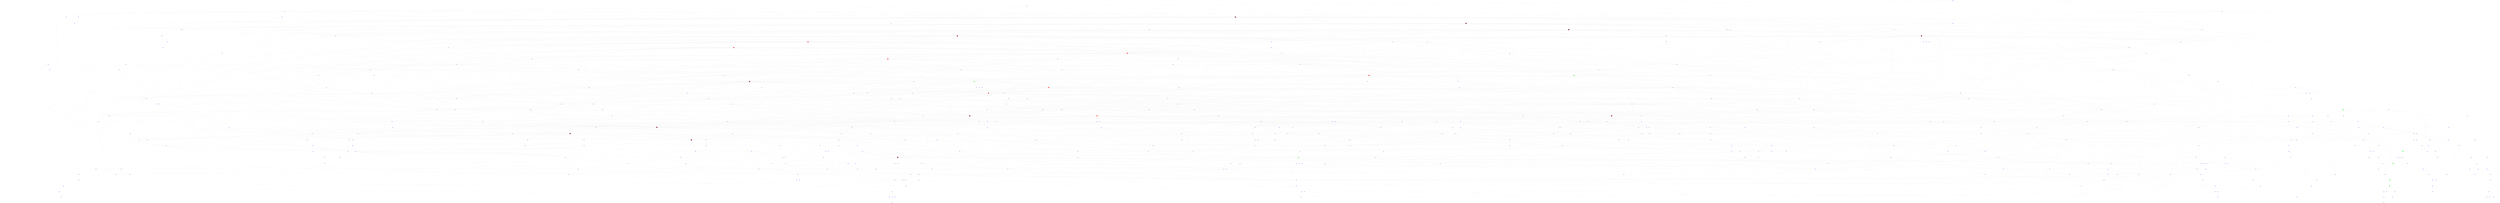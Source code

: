 graph large {
	outputorder=edgesfirst;
	bgcolor = transparent;
	node [shape = point, color=blue, label = "", style = filled, height = 0.03, width = 0.03] point0;
	node [shape = point, color=blue, label = "", style = filled, height = 0.03, width = 0.03] point1;
	node [shape = point, color=blue, label = "", style = filled, height = 0.03, width = 0.03] point2;
	node [shape = point, color=blue, label = "", style = filled, height = 0.03, width = 0.03] point3;
	node [shape = point, color=blue, label = "", style = filled, height = 0.03, width = 0.03] point4;
	node [shape = point, color=blue, label = "", style = filled, height = 0.03, width = 0.03] point5;
	node [shape = point, color=blue, label = "", style = filled, height = 0.03, width = 0.03] point6;
	node [shape = point, color=blue, label = "", style = filled, height = 0.03, width = 0.03] point7;
	node [shape = point, color=blue, label = "", style = filled, height = 0.03, width = 0.03] point8;
	node [shape = diamond, color=deeppink4, label = "", style = filled, height = 0.12, width = 0.12] point9;
	node [shape = point, color=blue, label = "", style = filled, height = 0.03, width = 0.03] point10;
	node [shape = point, color=blue, label = "", style = filled, height = 0.03, width = 0.03] point11;
	node [shape = point, color=blue, label = "", style = filled, height = 0.03, width = 0.03] point12;
	node [shape = point, color=blue, label = "", style = filled, height = 0.03, width = 0.03] point13;
	node [shape = point, color=blue, label = "", style = filled, height = 0.03, width = 0.03] point14;
	node [shape = diamond, color=deeppink4, label = "", style = filled, height = 0.12, width = 0.12] point15;
	node [shape = triangle, color=green, label = "", style = filled, height = 0.1, width = 0.1] point16;
	node [shape = point, color=blue, label = "", style = filled, height = 0.03, width = 0.03] point17;
	node [shape = triangle, color=green, label = "", style = filled, height = 0.1, width = 0.1] point18;
	node [shape = point, color=blue, label = "", style = filled, height = 0.03, width = 0.03] point19;
	node [shape = point, color=blue, label = "", style = filled, height = 0.03, width = 0.03] point20;
	node [shape = diamond, color=deeppink4, label = "", style = filled, height = 0.12, width = 0.12] point21;
	node [shape = diamond, color=deeppink4, label = "", style = filled, height = 0.12, width = 0.12] point22;
	node [shape = point, color=blue, label = "", style = filled, height = 0.03, width = 0.03] point23;
	node [shape = point, color=blue, label = "", style = filled, height = 0.03, width = 0.03] point24;
	node [shape = point, color=blue, label = "", style = filled, height = 0.03, width = 0.03] point25;
	node [shape = point, color=blue, label = "", style = filled, height = 0.03, width = 0.03] point26;
	node [shape = point, color=blue, label = "", style = filled, height = 0.03, width = 0.03] point27;
	node [shape = point, color=blue, label = "", style = filled, height = 0.03, width = 0.03] point28;
	node [shape = point, color=blue, label = "", style = filled, height = 0.03, width = 0.03] point29;
	node [shape = point, color=blue, label = "", style = filled, height = 0.03, width = 0.03] point30;
	node [shape = diamond, color=deeppink4, label = "", style = filled, height = 0.12, width = 0.12] point31;
	node [shape = square, color=red, label = "", style = filled, height = 0.07, width = 0.07] point32;
	node [shape = point, color=blue, label = "", style = filled, height = 0.03, width = 0.03] point33;
	node [shape = point, color=blue, label = "", style = filled, height = 0.03, width = 0.03] point34;
	node [shape = square, color=red, label = "", style = filled, height = 0.07, width = 0.07] point35;
	node [shape = point, color=blue, label = "", style = filled, height = 0.03, width = 0.03] point36;
	node [shape = square, color=red, label = "", style = filled, height = 0.07, width = 0.07] point37;
	node [shape = square, color=red, label = "", style = filled, height = 0.07, width = 0.07] point38;
	node [shape = point, color=blue, label = "", style = filled, height = 0.03, width = 0.03] point39;
	node [shape = diamond, color=deeppink4, label = "", style = filled, height = 0.12, width = 0.12] point40;
	node [shape = point, color=blue, label = "", style = filled, height = 0.03, width = 0.03] point41;
	node [shape = point, color=blue, label = "", style = filled, height = 0.03, width = 0.03] point42;
	node [shape = point, color=blue, label = "", style = filled, height = 0.03, width = 0.03] point43;
	node [shape = point, color=blue, label = "", style = filled, height = 0.03, width = 0.03] point44;
	node [shape = point, color=blue, label = "", style = filled, height = 0.03, width = 0.03] point45;
	node [shape = point, color=blue, label = "", style = filled, height = 0.03, width = 0.03] point46;
	node [shape = point, color=blue, label = "", style = filled, height = 0.03, width = 0.03] point47;
	node [shape = point, color=blue, label = "", style = filled, height = 0.03, width = 0.03] point48;
	node [shape = point, color=blue, label = "", style = filled, height = 0.03, width = 0.03] point49;
	node [shape = point, color=blue, label = "", style = filled, height = 0.03, width = 0.03] point50;
	node [shape = point, color=blue, label = "", style = filled, height = 0.03, width = 0.03] point51;
	node [shape = point, color=blue, label = "", style = filled, height = 0.03, width = 0.03] point52;
	node [shape = point, color=blue, label = "", style = filled, height = 0.03, width = 0.03] point53;
	node [shape = point, color=blue, label = "", style = filled, height = 0.03, width = 0.03] point54;
	node [shape = square, color=red, label = "", style = filled, height = 0.07, width = 0.07] point55;
	node [shape = point, color=blue, label = "", style = filled, height = 0.03, width = 0.03] point56;
	node [shape = point, color=blue, label = "", style = filled, height = 0.03, width = 0.03] point57;
	node [shape = point, color=blue, label = "", style = filled, height = 0.03, width = 0.03] point58;
	node [shape = point, color=blue, label = "", style = filled, height = 0.03, width = 0.03] point59;
	node [shape = diamond, color=deeppink4, label = "", style = filled, height = 0.12, width = 0.12] point60;
	node [shape = point, color=blue, label = "", style = filled, height = 0.03, width = 0.03] point61;
	node [shape = square, color=red, label = "", style = filled, height = 0.07, width = 0.07] point62;
	node [shape = point, color=blue, label = "", style = filled, height = 0.03, width = 0.03] point63;
	node [shape = point, color=blue, label = "", style = filled, height = 0.03, width = 0.03] point64;
	node [shape = square, color=red, label = "", style = filled, height = 0.07, width = 0.07] point65;
	node [shape = point, color=blue, label = "", style = filled, height = 0.03, width = 0.03] point66;
	node [shape = point, color=blue, label = "", style = filled, height = 0.03, width = 0.03] point67;
	node [shape = point, color=blue, label = "", style = filled, height = 0.03, width = 0.03] point68;
	node [shape = point, color=blue, label = "", style = filled, height = 0.03, width = 0.03] point69;
	node [shape = point, color=blue, label = "", style = filled, height = 0.03, width = 0.03] point70;
	node [shape = point, color=blue, label = "", style = filled, height = 0.03, width = 0.03] point71;
	node [shape = point, color=blue, label = "", style = filled, height = 0.03, width = 0.03] point72;
	node [shape = point, color=blue, label = "", style = filled, height = 0.03, width = 0.03] point73;
	node [shape = point, color=blue, label = "", style = filled, height = 0.03, width = 0.03] point74;
	node [shape = point, color=blue, label = "", style = filled, height = 0.03, width = 0.03] point75;
	node [shape = point, color=blue, label = "", style = filled, height = 0.03, width = 0.03] point76;
	node [shape = point, color=blue, label = "", style = filled, height = 0.03, width = 0.03] point77;
	node [shape = point, color=blue, label = "", style = filled, height = 0.03, width = 0.03] point78;
	node [shape = point, color=blue, label = "", style = filled, height = 0.03, width = 0.03] point79;
	node [shape = point, color=blue, label = "", style = filled, height = 0.03, width = 0.03] point80;
	node [shape = point, color=blue, label = "", style = filled, height = 0.03, width = 0.03] point81;
	node [shape = point, color=blue, label = "", style = filled, height = 0.03, width = 0.03] point82;
	node [shape = point, color=blue, label = "", style = filled, height = 0.03, width = 0.03] point83;
	node [shape = point, color=blue, label = "", style = filled, height = 0.03, width = 0.03] point84;
	node [shape = point, color=blue, label = "", style = filled, height = 0.03, width = 0.03] point85;
	node [shape = point, color=blue, label = "", style = filled, height = 0.03, width = 0.03] point86;
	node [shape = point, color=blue, label = "", style = filled, height = 0.03, width = 0.03] point87;
	node [shape = point, color=blue, label = "", style = filled, height = 0.03, width = 0.03] point88;
	node [shape = diamond, color=deeppink4, label = "", style = filled, height = 0.12, width = 0.12] point89;
	node [shape = point, color=blue, label = "", style = filled, height = 0.03, width = 0.03] point90;
	node [shape = point, color=blue, label = "", style = filled, height = 0.03, width = 0.03] point91;
	node [shape = point, color=blue, label = "", style = filled, height = 0.03, width = 0.03] point92;
	node [shape = square, color=red, label = "", style = filled, height = 0.07, width = 0.07] point93;
	node [shape = point, color=blue, label = "", style = filled, height = 0.03, width = 0.03] point94;
	node [shape = point, color=blue, label = "", style = filled, height = 0.03, width = 0.03] point95;
	node [shape = point, color=blue, label = "", style = filled, height = 0.03, width = 0.03] point96;
	node [shape = point, color=blue, label = "", style = filled, height = 0.03, width = 0.03] point97;
	node [shape = point, color=blue, label = "", style = filled, height = 0.03, width = 0.03] point98;
	node [shape = point, color=blue, label = "", style = filled, height = 0.03, width = 0.03] point99;
	node [shape = point, color=blue, label = "", style = filled, height = 0.03, width = 0.03] point100;
	node [shape = point, color=blue, label = "", style = filled, height = 0.03, width = 0.03] point101;
	node [shape = point, color=blue, label = "", style = filled, height = 0.03, width = 0.03] point102;
	node [shape = point, color=blue, label = "", style = filled, height = 0.03, width = 0.03] point103;
	node [shape = point, color=blue, label = "", style = filled, height = 0.03, width = 0.03] point104;
	node [shape = point, color=blue, label = "", style = filled, height = 0.03, width = 0.03] point105;
	node [shape = point, color=blue, label = "", style = filled, height = 0.03, width = 0.03] point106;
	node [shape = point, color=blue, label = "", style = filled, height = 0.03, width = 0.03] point107;
	node [shape = point, color=blue, label = "", style = filled, height = 0.03, width = 0.03] point108;
	node [shape = point, color=blue, label = "", style = filled, height = 0.03, width = 0.03] point109;
	node [shape = point, color=blue, label = "", style = filled, height = 0.03, width = 0.03] point110;
	node [shape = point, color=blue, label = "", style = filled, height = 0.03, width = 0.03] point111;
	node [shape = point, color=blue, label = "", style = filled, height = 0.03, width = 0.03] point112;
	node [shape = point, color=blue, label = "", style = filled, height = 0.03, width = 0.03] point113;
	node [shape = diamond, color=deeppink4, label = "", style = filled, height = 0.12, width = 0.12] point114;
	node [shape = point, color=blue, label = "", style = filled, height = 0.03, width = 0.03] point115;
	node [shape = point, color=blue, label = "", style = filled, height = 0.03, width = 0.03] point116;
	node [shape = point, color=blue, label = "", style = filled, height = 0.03, width = 0.03] point117;
	node [shape = point, color=blue, label = "", style = filled, height = 0.03, width = 0.03] point118;
	node [shape = point, color=blue, label = "", style = filled, height = 0.03, width = 0.03] point119;
	node [shape = point, color=blue, label = "", style = filled, height = 0.03, width = 0.03] point120;
	node [shape = point, color=blue, label = "", style = filled, height = 0.03, width = 0.03] point121;
	node [shape = diamond, color=deeppink4, label = "", style = filled, height = 0.12, width = 0.12] point122;
	node [shape = point, color=blue, label = "", style = filled, height = 0.03, width = 0.03] point123;
	node [shape = point, color=blue, label = "", style = filled, height = 0.03, width = 0.03] point124;
	node [shape = point, color=blue, label = "", style = filled, height = 0.03, width = 0.03] point125;
	node [shape = point, color=blue, label = "", style = filled, height = 0.03, width = 0.03] point126;
	node [shape = point, color=blue, label = "", style = filled, height = 0.03, width = 0.03] point127;
	node [shape = point, color=blue, label = "", style = filled, height = 0.03, width = 0.03] point128;
	node [shape = triangle, color=green, label = "", style = filled, height = 0.1, width = 0.1] point129;
	node [shape = point, color=blue, label = "", style = filled, height = 0.03, width = 0.03] point130;
	node [shape = point, color=blue, label = "", style = filled, height = 0.03, width = 0.03] point131;
	node [shape = point, color=blue, label = "", style = filled, height = 0.03, width = 0.03] point132;
	node [shape = point, color=blue, label = "", style = filled, height = 0.03, width = 0.03] point133;
	node [shape = point, color=blue, label = "", style = filled, height = 0.03, width = 0.03] point134;
	node [shape = point, color=blue, label = "", style = filled, height = 0.03, width = 0.03] point135;
	node [shape = point, color=blue, label = "", style = filled, height = 0.03, width = 0.03] point136;
	node [shape = point, color=blue, label = "", style = filled, height = 0.03, width = 0.03] point137;
	node [shape = point, color=blue, label = "", style = filled, height = 0.03, width = 0.03] point138;
	node [shape = point, color=blue, label = "", style = filled, height = 0.03, width = 0.03] point139;
	node [shape = point, color=blue, label = "", style = filled, height = 0.03, width = 0.03] point140;
	node [shape = point, color=blue, label = "", style = filled, height = 0.03, width = 0.03] point141;
	node [shape = point, color=blue, label = "", style = filled, height = 0.03, width = 0.03] point142;
	node [shape = point, color=blue, label = "", style = filled, height = 0.03, width = 0.03] point143;
	node [shape = point, color=blue, label = "", style = filled, height = 0.03, width = 0.03] point144;
	node [shape = point, color=blue, label = "", style = filled, height = 0.03, width = 0.03] point145;
	node [shape = point, color=blue, label = "", style = filled, height = 0.03, width = 0.03] point146;
	node [shape = point, color=blue, label = "", style = filled, height = 0.03, width = 0.03] point147;
	node [shape = point, color=blue, label = "", style = filled, height = 0.03, width = 0.03] point148;
	node [shape = point, color=blue, label = "", style = filled, height = 0.03, width = 0.03] point149;
	node [shape = point, color=blue, label = "", style = filled, height = 0.03, width = 0.03] point150;
	node [shape = point, color=blue, label = "", style = filled, height = 0.03, width = 0.03] point151;
	node [shape = point, color=blue, label = "", style = filled, height = 0.03, width = 0.03] point152;
	node [shape = point, color=blue, label = "", style = filled, height = 0.03, width = 0.03] point153;
	node [shape = point, color=blue, label = "", style = filled, height = 0.03, width = 0.03] point154;
	node [shape = point, color=blue, label = "", style = filled, height = 0.03, width = 0.03] point155;
	node [shape = point, color=blue, label = "", style = filled, height = 0.03, width = 0.03] point156;
	node [shape = point, color=blue, label = "", style = filled, height = 0.03, width = 0.03] point157;
	node [shape = point, color=blue, label = "", style = filled, height = 0.03, width = 0.03] point158;
	node [shape = point, color=blue, label = "", style = filled, height = 0.03, width = 0.03] point159;
	node [shape = point, color=blue, label = "", style = filled, height = 0.03, width = 0.03] point160;
	node [shape = triangle, color=green, label = "", style = filled, height = 0.1, width = 0.1] point161;
	node [shape = point, color=blue, label = "", style = filled, height = 0.03, width = 0.03] point162;
	node [shape = point, color=blue, label = "", style = filled, height = 0.03, width = 0.03] point163;
	node [shape = point, color=blue, label = "", style = filled, height = 0.03, width = 0.03] point164;
	node [shape = point, color=blue, label = "", style = filled, height = 0.03, width = 0.03] point165;
	node [shape = point, color=blue, label = "", style = filled, height = 0.03, width = 0.03] point166;
	node [shape = point, color=blue, label = "", style = filled, height = 0.03, width = 0.03] point167;
	node [shape = point, color=blue, label = "", style = filled, height = 0.03, width = 0.03] point168;
	node [shape = point, color=blue, label = "", style = filled, height = 0.03, width = 0.03] point169;
	node [shape = point, color=blue, label = "", style = filled, height = 0.03, width = 0.03] point170;
	node [shape = point, color=blue, label = "", style = filled, height = 0.03, width = 0.03] point171;
	node [shape = point, color=blue, label = "", style = filled, height = 0.03, width = 0.03] point172;
	node [shape = point, color=blue, label = "", style = filled, height = 0.03, width = 0.03] point173;
	node [shape = point, color=blue, label = "", style = filled, height = 0.03, width = 0.03] point174;
	node [shape = point, color=blue, label = "", style = filled, height = 0.03, width = 0.03] point175;
	node [shape = point, color=blue, label = "", style = filled, height = 0.03, width = 0.03] point176;
	node [shape = point, color=blue, label = "", style = filled, height = 0.03, width = 0.03] point177;
	node [shape = point, color=blue, label = "", style = filled, height = 0.03, width = 0.03] point178;
	node [shape = point, color=blue, label = "", style = filled, height = 0.03, width = 0.03] point179;
	node [shape = point, color=blue, label = "", style = filled, height = 0.03, width = 0.03] point180;
	node [shape = point, color=blue, label = "", style = filled, height = 0.03, width = 0.03] point181;
	node [shape = point, color=blue, label = "", style = filled, height = 0.03, width = 0.03] point182;
	node [shape = point, color=blue, label = "", style = filled, height = 0.03, width = 0.03] point183;
	node [shape = point, color=blue, label = "", style = filled, height = 0.03, width = 0.03] point184;
	node [shape = point, color=blue, label = "", style = filled, height = 0.03, width = 0.03] point185;
	node [shape = point, color=blue, label = "", style = filled, height = 0.03, width = 0.03] point186;
	node [shape = point, color=blue, label = "", style = filled, height = 0.03, width = 0.03] point187;
	node [shape = point, color=blue, label = "", style = filled, height = 0.03, width = 0.03] point188;
	node [shape = point, color=blue, label = "", style = filled, height = 0.03, width = 0.03] point189;
	node [shape = point, color=blue, label = "", style = filled, height = 0.03, width = 0.03] point190;
	node [shape = point, color=blue, label = "", style = filled, height = 0.03, width = 0.03] point191;
	node [shape = point, color=blue, label = "", style = filled, height = 0.03, width = 0.03] point192;
	node [shape = point, color=blue, label = "", style = filled, height = 0.03, width = 0.03] point193;
	node [shape = point, color=blue, label = "", style = filled, height = 0.03, width = 0.03] point194;
	node [shape = point, color=blue, label = "", style = filled, height = 0.03, width = 0.03] point195;
	node [shape = point, color=blue, label = "", style = filled, height = 0.03, width = 0.03] point196;
	node [shape = point, color=blue, label = "", style = filled, height = 0.03, width = 0.03] point197;
	node [shape = point, color=blue, label = "", style = filled, height = 0.03, width = 0.03] point198;
	node [shape = point, color=blue, label = "", style = filled, height = 0.03, width = 0.03] point199;
	node [shape = point, color=blue, label = "", style = filled, height = 0.03, width = 0.03] point200;
	node [shape = point, color=blue, label = "", style = filled, height = 0.03, width = 0.03] point201;
	node [shape = point, color=blue, label = "", style = filled, height = 0.03, width = 0.03] point202;
	node [shape = point, color=blue, label = "", style = filled, height = 0.03, width = 0.03] point203;
	node [shape = point, color=blue, label = "", style = filled, height = 0.03, width = 0.03] point204;
	node [shape = point, color=blue, label = "", style = filled, height = 0.03, width = 0.03] point205;
	node [shape = triangle, color=green, label = "", style = filled, height = 0.1, width = 0.1] point206;
	node [shape = point, color=blue, label = "", style = filled, height = 0.03, width = 0.03] point207;
	node [shape = point, color=blue, label = "", style = filled, height = 0.03, width = 0.03] point208;
	node [shape = point, color=blue, label = "", style = filled, height = 0.03, width = 0.03] point209;
	node [shape = point, color=blue, label = "", style = filled, height = 0.03, width = 0.03] point210;
	node [shape = point, color=blue, label = "", style = filled, height = 0.03, width = 0.03] point211;
	node [shape = point, color=blue, label = "", style = filled, height = 0.03, width = 0.03] point212;
	node [shape = point, color=blue, label = "", style = filled, height = 0.03, width = 0.03] point213;
	node [shape = point, color=blue, label = "", style = filled, height = 0.03, width = 0.03] point214;
	node [shape = point, color=blue, label = "", style = filled, height = 0.03, width = 0.03] point215;
	node [shape = point, color=blue, label = "", style = filled, height = 0.03, width = 0.03] point216;
	node [shape = point, color=blue, label = "", style = filled, height = 0.03, width = 0.03] point217;
	node [shape = point, color=blue, label = "", style = filled, height = 0.03, width = 0.03] point218;
	node [shape = point, color=blue, label = "", style = filled, height = 0.03, width = 0.03] point219;
	node [shape = point, color=blue, label = "", style = filled, height = 0.03, width = 0.03] point220;
	node [shape = point, color=blue, label = "", style = filled, height = 0.03, width = 0.03] point221;
	node [shape = point, color=blue, label = "", style = filled, height = 0.03, width = 0.03] point222;
	node [shape = point, color=blue, label = "", style = filled, height = 0.03, width = 0.03] point223;
	node [shape = point, color=blue, label = "", style = filled, height = 0.03, width = 0.03] point224;
	node [shape = point, color=blue, label = "", style = filled, height = 0.03, width = 0.03] point225;
	node [shape = point, color=blue, label = "", style = filled, height = 0.03, width = 0.03] point226;
	node [shape = diamond, color=deeppink4, label = "", style = filled, height = 0.12, width = 0.12] point227;
	node [shape = point, color=blue, label = "", style = filled, height = 0.03, width = 0.03] point228;
	node [shape = point, color=blue, label = "", style = filled, height = 0.03, width = 0.03] point229;
	node [shape = point, color=blue, label = "", style = filled, height = 0.03, width = 0.03] point230;
	node [shape = point, color=blue, label = "", style = filled, height = 0.03, width = 0.03] point231;
	node [shape = point, color=blue, label = "", style = filled, height = 0.03, width = 0.03] point232;
	node [shape = point, color=blue, label = "", style = filled, height = 0.03, width = 0.03] point233;
	node [shape = point, color=blue, label = "", style = filled, height = 0.03, width = 0.03] point234;
	node [shape = point, color=blue, label = "", style = filled, height = 0.03, width = 0.03] point235;
	node [shape = point, color=blue, label = "", style = filled, height = 0.03, width = 0.03] point236;
	node [shape = point, color=blue, label = "", style = filled, height = 0.03, width = 0.03] point237;
	node [shape = point, color=blue, label = "", style = filled, height = 0.03, width = 0.03] point238;
	node [shape = point, color=blue, label = "", style = filled, height = 0.03, width = 0.03] point239;
	node [shape = point, color=blue, label = "", style = filled, height = 0.03, width = 0.03] point240;
	node [shape = point, color=blue, label = "", style = filled, height = 0.03, width = 0.03] point241;
	node [shape = diamond, color=deeppink4, label = "", style = filled, height = 0.12, width = 0.12] point242;
	node [shape = triangle, color=green, label = "", style = filled, height = 0.1, width = 0.1] point243;
	node [shape = point, color=blue, label = "", style = filled, height = 0.03, width = 0.03] point244;
	node [shape = point, color=blue, label = "", style = filled, height = 0.03, width = 0.03] point245;
	node [shape = point, color=blue, label = "", style = filled, height = 0.03, width = 0.03] point246;
	node [shape = point, color=blue, label = "", style = filled, height = 0.03, width = 0.03] point247;
	node [shape = point, color=blue, label = "", style = filled, height = 0.03, width = 0.03] point248;
	node [shape = point, color=blue, label = "", style = filled, height = 0.03, width = 0.03] point249;
	node [shape = point, color=blue, label = "", style = filled, height = 0.03, width = 0.03] point250;
	node [shape = point, color=blue, label = "", style = filled, height = 0.03, width = 0.03] point251;
	node [shape = point, color=blue, label = "", style = filled, height = 0.03, width = 0.03] point252;
	node [shape = point, color=blue, label = "", style = filled, height = 0.03, width = 0.03] point253;
	node [shape = point, color=blue, label = "", style = filled, height = 0.03, width = 0.03] point254;
	node [shape = point, color=blue, label = "", style = filled, height = 0.03, width = 0.03] point255;
	node [shape = point, color=blue, label = "", style = filled, height = 0.03, width = 0.03] point256;
	node [shape = point, color=blue, label = "", style = filled, height = 0.03, width = 0.03] point257;
	node [shape = point, color=blue, label = "", style = filled, height = 0.03, width = 0.03] point258;
	node [shape = point, color=blue, label = "", style = filled, height = 0.03, width = 0.03] point259;
	node [shape = point, color=blue, label = "", style = filled, height = 0.03, width = 0.03] point260;
	node [shape = point, color=blue, label = "", style = filled, height = 0.03, width = 0.03] point261;
	node [shape = point, color=blue, label = "", style = filled, height = 0.03, width = 0.03] point262;
	node [shape = point, color=blue, label = "", style = filled, height = 0.03, width = 0.03] point263;
	node [shape = point, color=blue, label = "", style = filled, height = 0.03, width = 0.03] point264;
	node [shape = point, color=blue, label = "", style = filled, height = 0.03, width = 0.03] point265;
	node [shape = point, color=blue, label = "", style = filled, height = 0.03, width = 0.03] point266;
	node [shape = point, color=blue, label = "", style = filled, height = 0.03, width = 0.03] point267;
	node [shape = point, color=blue, label = "", style = filled, height = 0.03, width = 0.03] point268;
	node [shape = point, color=blue, label = "", style = filled, height = 0.03, width = 0.03] point269;
	node [shape = point, color=blue, label = "", style = filled, height = 0.03, width = 0.03] point270;
	node [shape = point, color=blue, label = "", style = filled, height = 0.03, width = 0.03] point271;
	node [shape = point, color=blue, label = "", style = filled, height = 0.03, width = 0.03] point272;
	node [shape = point, color=blue, label = "", style = filled, height = 0.03, width = 0.03] point273;
	node [shape = point, color=blue, label = "", style = filled, height = 0.03, width = 0.03] point274;
	node [shape = point, color=blue, label = "", style = filled, height = 0.03, width = 0.03] point275;
	node [shape = point, color=blue, label = "", style = filled, height = 0.03, width = 0.03] point276;
	node [shape = point, color=blue, label = "", style = filled, height = 0.03, width = 0.03] point277;
	node [shape = point, color=blue, label = "", style = filled, height = 0.03, width = 0.03] point278;
	node [shape = point, color=blue, label = "", style = filled, height = 0.03, width = 0.03] point279;
	node [shape = point, color=blue, label = "", style = filled, height = 0.03, width = 0.03] point280;
	node [shape = point, color=blue, label = "", style = filled, height = 0.03, width = 0.03] point281;
	node [shape = point, color=blue, label = "", style = filled, height = 0.03, width = 0.03] point282;
	node [shape = point, color=blue, label = "", style = filled, height = 0.03, width = 0.03] point283;
	node [shape = point, color=blue, label = "", style = filled, height = 0.03, width = 0.03] point284;
	node [shape = point, color=blue, label = "", style = filled, height = 0.03, width = 0.03] point285;
	node [shape = point, color=blue, label = "", style = filled, height = 0.03, width = 0.03] point286;
	node [shape = point, color=blue, label = "", style = filled, height = 0.03, width = 0.03] point287;
	node [shape = point, color=blue, label = "", style = filled, height = 0.03, width = 0.03] point288;
	node [shape = point, color=blue, label = "", style = filled, height = 0.03, width = 0.03] point289;
	node [shape = point, color=blue, label = "", style = filled, height = 0.03, width = 0.03] point290;
	node [shape = point, color=blue, label = "", style = filled, height = 0.03, width = 0.03] point291;
	node [shape = point, color=blue, label = "", style = filled, height = 0.03, width = 0.03] point292;
	node [shape = point, color=blue, label = "", style = filled, height = 0.03, width = 0.03] point293;
	node [shape = point, color=blue, label = "", style = filled, height = 0.03, width = 0.03] point294;
	node [shape = point, color=blue, label = "", style = filled, height = 0.03, width = 0.03] point295;
	node [shape = point, color=blue, label = "", style = filled, height = 0.03, width = 0.03] point296;
	node [shape = point, color=blue, label = "", style = filled, height = 0.03, width = 0.03] point297;
	node [shape = point, color=blue, label = "", style = filled, height = 0.03, width = 0.03] point298;
	node [shape = point, color=blue, label = "", style = filled, height = 0.03, width = 0.03] point299;
	node [shape = point, color=blue, label = "", style = filled, height = 0.03, width = 0.03] point300;
	node [shape = point, color=blue, label = "", style = filled, height = 0.03, width = 0.03] point301;
	node [shape = point, color=blue, label = "", style = filled, height = 0.03, width = 0.03] point302;
	node [shape = point, color=blue, label = "", style = filled, height = 0.03, width = 0.03] point303;
	node [shape = point, color=blue, label = "", style = filled, height = 0.03, width = 0.03] point304;
	node [shape = point, color=blue, label = "", style = filled, height = 0.03, width = 0.03] point305;
	node [shape = point, color=blue, label = "", style = filled, height = 0.03, width = 0.03] point306;
	node [shape = point, color=blue, label = "", style = filled, height = 0.03, width = 0.03] point307;
	node [shape = point, color=blue, label = "", style = filled, height = 0.03, width = 0.03] point308;
	node [shape = point, color=blue, label = "", style = filled, height = 0.03, width = 0.03] point309;
	node [shape = point, color=blue, label = "", style = filled, height = 0.03, width = 0.03] point310;
	node [shape = point, color=blue, label = "", style = filled, height = 0.03, width = 0.03] point311;
	node [shape = point, color=blue, label = "", style = filled, height = 0.03, width = 0.03] point312;
	node [shape = point, color=blue, label = "", style = filled, height = 0.03, width = 0.03] point313;
	node [shape = point, color=blue, label = "", style = filled, height = 0.03, width = 0.03] point314;
	node [shape = point, color=blue, label = "", style = filled, height = 0.03, width = 0.03] point315;
	node [shape = point, color=blue, label = "", style = filled, height = 0.03, width = 0.03] point316;
	node [shape = point, color=blue, label = "", style = filled, height = 0.03, width = 0.03] point317;
	node [shape = point, color=blue, label = "", style = filled, height = 0.03, width = 0.03] point318;
	node [shape = point, color=blue, label = "", style = filled, height = 0.03, width = 0.03] point319;
	node [shape = point, color=blue, label = "", style = filled, height = 0.03, width = 0.03] point320;
	node [shape = point, color=blue, label = "", style = filled, height = 0.03, width = 0.03] point321;
	node [shape = point, color=blue, label = "", style = filled, height = 0.03, width = 0.03] point322;
	node [shape = point, color=blue, label = "", style = filled, height = 0.03, width = 0.03] point323;
	node [shape = point, color=blue, label = "", style = filled, height = 0.03, width = 0.03] point324;
	node [shape = point, color=blue, label = "", style = filled, height = 0.03, width = 0.03] point325;
	node [shape = point, color=blue, label = "", style = filled, height = 0.03, width = 0.03] point326;
	node [shape = point, color=blue, label = "", style = filled, height = 0.03, width = 0.03] point327;
	node [shape = point, color=blue, label = "", style = filled, height = 0.03, width = 0.03] point328;
	node [shape = point, color=blue, label = "", style = filled, height = 0.03, width = 0.03] point329;
	node [shape = point, color=blue, label = "", style = filled, height = 0.03, width = 0.03] point330;
	node [shape = point, color=blue, label = "", style = filled, height = 0.03, width = 0.03] point331;
	node [shape = point, color=blue, label = "", style = filled, height = 0.03, width = 0.03] point332;
	node [shape = point, color=blue, label = "", style = filled, height = 0.03, width = 0.03] point333;
	node [shape = point, color=blue, label = "", style = filled, height = 0.03, width = 0.03] point334;
	node [shape = point, color=blue, label = "", style = filled, height = 0.03, width = 0.03] point335;
	node [shape = point, color=blue, label = "", style = filled, height = 0.03, width = 0.03] point336;
	node [shape = point, color=blue, label = "", style = filled, height = 0.03, width = 0.03] point337;
	node [shape = point, color=blue, label = "", style = filled, height = 0.03, width = 0.03] point338;
	node [shape = point, color=blue, label = "", style = filled, height = 0.03, width = 0.03] point339;
	node [shape = point, color=blue, label = "", style = filled, height = 0.03, width = 0.03] point340;
	node [shape = point, color=blue, label = "", style = filled, height = 0.03, width = 0.03] point341;
	node [shape = point, color=blue, label = "", style = filled, height = 0.03, width = 0.03] point342;
	node [shape = point, color=blue, label = "", style = filled, height = 0.03, width = 0.03] point343;
	node [shape = point, color=blue, label = "", style = filled, height = 0.03, width = 0.03] point344;
	node [shape = point, color=blue, label = "", style = filled, height = 0.03, width = 0.03] point345;
	node [shape = point, color=blue, label = "", style = filled, height = 0.03, width = 0.03] point346;
	node [shape = point, color=blue, label = "", style = filled, height = 0.03, width = 0.03] point347;
	node [shape = point, color=blue, label = "", style = filled, height = 0.03, width = 0.03] point348;
	node [shape = point, color=blue, label = "", style = filled, height = 0.03, width = 0.03] point349;
	node [shape = point, color=blue, label = "", style = filled, height = 0.03, width = 0.03] point350;
	node [shape = point, color=blue, label = "", style = filled, height = 0.03, width = 0.03] point351;
	node [shape = point, color=blue, label = "", style = filled, height = 0.03, width = 0.03] point352;
	node [shape = point, color=blue, label = "", style = filled, height = 0.03, width = 0.03] point353;
	node [shape = point, color=blue, label = "", style = filled, height = 0.03, width = 0.03] point354;
	node [shape = point, color=blue, label = "", style = filled, height = 0.03, width = 0.03] point355;
	node [shape = point, color=blue, label = "", style = filled, height = 0.03, width = 0.03] point356;
	node [shape = point, color=blue, label = "", style = filled, height = 0.03, width = 0.03] point357;
	node [shape = point, color=blue, label = "", style = filled, height = 0.03, width = 0.03] point358;
	node [shape = point, color=blue, label = "", style = filled, height = 0.03, width = 0.03] point359;
	node [shape = point, color=blue, label = "", style = filled, height = 0.03, width = 0.03] point360;
	node [shape = point, color=blue, label = "", style = filled, height = 0.03, width = 0.03] point361;
	node [shape = point, color=blue, label = "", style = filled, height = 0.03, width = 0.03] point362;
	node [shape = point, color=blue, label = "", style = filled, height = 0.03, width = 0.03] point363;
	node [shape = point, color=blue, label = "", style = filled, height = 0.03, width = 0.03] point364;
	node [shape = point, color=blue, label = "", style = filled, height = 0.03, width = 0.03] point365;
	node [shape = point, color=blue, label = "", style = filled, height = 0.03, width = 0.03] point366;
	node [shape = point, color=blue, label = "", style = filled, height = 0.03, width = 0.03] point367;
	node [shape = point, color=blue, label = "", style = filled, height = 0.03, width = 0.03] point368;
	node [shape = point, color=blue, label = "", style = filled, height = 0.03, width = 0.03] point369;
	node [shape = point, color=blue, label = "", style = filled, height = 0.03, width = 0.03] point370;
	node [shape = point, color=blue, label = "", style = filled, height = 0.03, width = 0.03] point371;
	node [shape = point, color=blue, label = "", style = filled, height = 0.03, width = 0.03] point372;
	node [shape = point, color=blue, label = "", style = filled, height = 0.03, width = 0.03] point373;
	node [shape = point, color=blue, label = "", style = filled, height = 0.03, width = 0.03] point374;
	node [shape = point, color=blue, label = "", style = filled, height = 0.03, width = 0.03] point375;
	node [shape = point, color=blue, label = "", style = filled, height = 0.03, width = 0.03] point376;
	node [shape = point, color=blue, label = "", style = filled, height = 0.03, width = 0.03] point377;
	node [shape = point, color=blue, label = "", style = filled, height = 0.03, width = 0.03] point378;
	node [shape = point, color=blue, label = "", style = filled, height = 0.03, width = 0.03] point379;
	node [shape = point, color=blue, label = "", style = filled, height = 0.03, width = 0.03] point380;
	node [shape = point, color=blue, label = "", style = filled, height = 0.03, width = 0.03] point381;
	node [shape = point, color=blue, label = "", style = filled, height = 0.03, width = 0.03] point382;
	node [shape = point, color=blue, label = "", style = filled, height = 0.03, width = 0.03] point383;
	node [shape = point, color=blue, label = "", style = filled, height = 0.03, width = 0.03] point384;
	node [shape = point, color=blue, label = "", style = filled, height = 0.03, width = 0.03] point385;
	node [shape = point, color=blue, label = "", style = filled, height = 0.03, width = 0.03] point386;
	node [shape = point, color=blue, label = "", style = filled, height = 0.03, width = 0.03] point387;
	node [shape = point, color=blue, label = "", style = filled, height = 0.03, width = 0.03] point388;
	node [shape = point, color=blue, label = "", style = filled, height = 0.03, width = 0.03] point389;
	node [shape = point, color=blue, label = "", style = filled, height = 0.03, width = 0.03] point390;
	node [shape = point, color=blue, label = "", style = filled, height = 0.03, width = 0.03] point391;
	node [shape = point, color=blue, label = "", style = filled, height = 0.03, width = 0.03] point392;
	node [shape = point, color=blue, label = "", style = filled, height = 0.03, width = 0.03] point393;
	node [shape = point, color=blue, label = "", style = filled, height = 0.03, width = 0.03] point394;
	node [shape = point, color=blue, label = "", style = filled, height = 0.03, width = 0.03] point395;
	node [shape = point, color=blue, label = "", style = filled, height = 0.03, width = 0.03] point396;
	node [shape = point, color=blue, label = "", style = filled, height = 0.03, width = 0.03] point397;
	node [shape = point, color=blue, label = "", style = filled, height = 0.03, width = 0.03] point398;
	node [shape = point, color=blue, label = "", style = filled, height = 0.03, width = 0.03] point399;
	node [shape = point, color=blue, label = "", style = filled, height = 0.03, width = 0.03] point400;
	node [shape = point, color=blue, label = "", style = filled, height = 0.03, width = 0.03] point401;
	node [shape = point, color=blue, label = "", style = filled, height = 0.03, width = 0.03] point402;
	node [shape = point, color=blue, label = "", style = filled, height = 0.03, width = 0.03] point403;
	node [shape = point, color=blue, label = "", style = filled, height = 0.03, width = 0.03] point404;
	node [shape = point, color=blue, label = "", style = filled, height = 0.03, width = 0.03] point405;
	node [shape = point, color=blue, label = "", style = filled, height = 0.03, width = 0.03] point406;
	node [shape = point, color=blue, label = "", style = filled, height = 0.03, width = 0.03] point407;
	node [shape = point, color=blue, label = "", style = filled, height = 0.03, width = 0.03] point408;
	node [shape = point, color=blue, label = "", style = filled, height = 0.03, width = 0.03] point409;
	node [shape = triangle, color=green, label = "", style = filled, height = 0.1, width = 0.1] point410;
	node [shape = point, color=blue, label = "", style = filled, height = 0.03, width = 0.03] point411;
	node [shape = point, color=blue, label = "", style = filled, height = 0.03, width = 0.03] point412;
	node [shape = point, color=blue, label = "", style = filled, height = 0.03, width = 0.03] point413;
	node [shape = point, color=blue, label = "", style = filled, height = 0.03, width = 0.03] point414;
	node [shape = point, color=blue, label = "", style = filled, height = 0.03, width = 0.03] point415;
	node [shape = point, color=blue, label = "", style = filled, height = 0.03, width = 0.03] point416;
	node [shape = point, color=blue, label = "", style = filled, height = 0.03, width = 0.03] point417;
	node [shape = point, color=blue, label = "", style = filled, height = 0.03, width = 0.03] point418;
	node [shape = point, color=blue, label = "", style = filled, height = 0.03, width = 0.03] point419;
	node [shape = point, color=blue, label = "", style = filled, height = 0.03, width = 0.03] point420;
	node [shape = point, color=blue, label = "", style = filled, height = 0.03, width = 0.03] point421;
	node [shape = point, color=blue, label = "", style = filled, height = 0.03, width = 0.03] point422;
	node [shape = point, color=blue, label = "", style = filled, height = 0.03, width = 0.03] point423;
	node [shape = point, color=blue, label = "", style = filled, height = 0.03, width = 0.03] point424;
	node [shape = point, color=blue, label = "", style = filled, height = 0.03, width = 0.03] point425;
	node [shape = point, color=blue, label = "", style = filled, height = 0.03, width = 0.03] point426;
	node [shape = point, color=blue, label = "", style = filled, height = 0.03, width = 0.03] point427;
	node [shape = point, color=blue, label = "", style = filled, height = 0.03, width = 0.03] point428;
	node [shape = point, color=blue, label = "", style = filled, height = 0.03, width = 0.03] point429;
	node [shape = point, color=blue, label = "", style = filled, height = 0.03, width = 0.03] point430;
	node [shape = point, color=blue, label = "", style = filled, height = 0.03, width = 0.03] point431;
	node [shape = point, color=blue, label = "", style = filled, height = 0.03, width = 0.03] point432;
	node [shape = point, color=blue, label = "", style = filled, height = 0.03, width = 0.03] point433;
	node [shape = point, color=blue, label = "", style = filled, height = 0.03, width = 0.03] point434;
	node [shape = point, color=blue, label = "", style = filled, height = 0.03, width = 0.03] point435;
	node [shape = point, color=blue, label = "", style = filled, height = 0.03, width = 0.03] point436;
	node [shape = point, color=blue, label = "", style = filled, height = 0.03, width = 0.03] point437;
	node [shape = point, color=blue, label = "", style = filled, height = 0.03, width = 0.03] point438;
	node [shape = point, color=blue, label = "", style = filled, height = 0.03, width = 0.03] point439;
	node [shape = point, color=blue, label = "", style = filled, height = 0.03, width = 0.03] point440;
	node [shape = point, color=blue, label = "", style = filled, height = 0.03, width = 0.03] point441;
	node [shape = point, color=blue, label = "", style = filled, height = 0.03, width = 0.03] point442;
	node [shape = point, color=blue, label = "", style = filled, height = 0.03, width = 0.03] point443;
	node [shape = point, color=blue, label = "", style = filled, height = 0.03, width = 0.03] point444;
	node [shape = point, color=blue, label = "", style = filled, height = 0.03, width = 0.03] point445;
	node [shape = point, color=blue, label = "", style = filled, height = 0.03, width = 0.03] point446;
	node [shape = point, color=blue, label = "", style = filled, height = 0.03, width = 0.03] point447;
	node [shape = point, color=blue, label = "", style = filled, height = 0.03, width = 0.03] point448;
	node [shape = point, color=blue, label = "", style = filled, height = 0.03, width = 0.03] point449;
	node [shape = point, color=blue, label = "", style = filled, height = 0.03, width = 0.03] point450;
	node [shape = point, color=blue, label = "", style = filled, height = 0.03, width = 0.03] point451;
	node [shape = triangle, color=green, label = "", style = filled, height = 0.1, width = 0.1] point452;
	node [shape = point, color=blue, label = "", style = filled, height = 0.03, width = 0.03] point453;
	node [shape = point, color=blue, label = "", style = filled, height = 0.03, width = 0.03] point454;
	node [shape = point, color=blue, label = "", style = filled, height = 0.03, width = 0.03] point455;
	node [shape = point, color=blue, label = "", style = filled, height = 0.03, width = 0.03] point456;
	node [shape = point, color=blue, label = "", style = filled, height = 0.03, width = 0.03] point457;
	node [shape = point, color=blue, label = "", style = filled, height = 0.03, width = 0.03] point458;
	node [shape = point, color=blue, label = "", style = filled, height = 0.03, width = 0.03] point459;
	node [shape = point, color=blue, label = "", style = filled, height = 0.03, width = 0.03] point460;
	node [shape = point, color=blue, label = "", style = filled, height = 0.03, width = 0.03] point461;
	node [shape = point, color=blue, label = "", style = filled, height = 0.03, width = 0.03] point462;
	node [shape = point, color=blue, label = "", style = filled, height = 0.03, width = 0.03] point463;
	node [shape = point, color=blue, label = "", style = filled, height = 0.03, width = 0.03] point464;
	node [shape = point, color=blue, label = "", style = filled, height = 0.03, width = 0.03] point465;
	point0 -- point1 [penwidth=0.08, color = grey81];
	point0 -- point2 [penwidth=0.08, color = grey81];
	point0 -- point3 [penwidth=0.08, color = grey81];
	point0 -- point4 [penwidth=0.08, color = grey81];
	point0 -- point5 [penwidth=0.08, color = grey81];
	point0 -- point6 [penwidth=0.08, color = grey81];
	point0 -- point7 [penwidth=0.08, color = grey81];
	point1 -- point3 [penwidth=0.08, color = grey81];
	point1 -- point5 [penwidth=0.08, color = grey81];
	point1 -- point8 [penwidth=0.08, color = grey81];
	point2 -- point3 [penwidth=0.08, color = grey81];
	point2 -- point4 [penwidth=0.08, color = grey81];
	point2 -- point9 [penwidth=0.08, color = grey81];
	point2 -- point10 [penwidth=0.08, color = grey81];
	point2 -- point11 [penwidth=0.08, color = grey81];
	point2 -- point12 [penwidth=0.08, color = grey81];
	point2 -- point13 [penwidth=0.08, color = grey81];
	point2 -- point14 [penwidth=0.08, color = grey81];
	point2 -- point15 [penwidth=0.08, color = grey81];
	point2 -- point16 [penwidth=0.08, color = grey81];
	point2 -- point17 [penwidth=0.08, color = grey81];
	point2 -- point18 [penwidth=0.08, color = grey81];
	point3 -- point4 [penwidth=0.08, color = grey81];
	point3 -- point10 [penwidth=0.08, color = grey81];
	point3 -- point11 [penwidth=0.08, color = grey81];
	point3 -- point16 [penwidth=0.08, color = grey81];
	point3 -- point19 [penwidth=0.08, color = grey81];
	point3 -- point20 [penwidth=0.08, color = grey81];
	point3 -- point21 [penwidth=0.08, color = grey81];
	point3 -- point22 [penwidth=0.08, color = grey81];
	point3 -- point23 [penwidth=0.08, color = grey81];
	point4 -- point22 [penwidth=0.08, color = grey81];
	point5 -- point9 [penwidth=0.08, color = grey81];
	point5 -- point13 [penwidth=0.08, color = grey81];
	point5 -- point20 [penwidth=0.08, color = grey81];
	point5 -- point21 [penwidth=0.08, color = grey81];
	point5 -- point24 [penwidth=0.08, color = grey81];
	point5 -- point25 [penwidth=0.08, color = grey81];
	point5 -- point26 [penwidth=0.08, color = grey81];
	point5 -- point27 [penwidth=0.08, color = grey81];
	point5 -- point28 [penwidth=0.08, color = grey81];
	point5 -- point29 [penwidth=0.08, color = grey81];
	point5 -- point30 [penwidth=0.08, color = grey81];
	point5 -- point31 [penwidth=0.08, color = grey81];
	point5 -- point32 [penwidth=0.08, color = grey81];
	point5 -- point33 [penwidth=0.08, color = grey81];
	point5 -- point34 [penwidth=0.08, color = grey81];
	point5 -- point35 [penwidth=0.08, color = grey81];
	point6 -- point11 [penwidth=0.08, color = grey81];
	point6 -- point36 [penwidth=0.08, color = grey81];
	point6 -- point37 [penwidth=0.08, color = grey81];
	point6 -- point38 [penwidth=0.08, color = grey81];
	point6 -- point39 [penwidth=0.08, color = grey81];
	point6 -- point40 [penwidth=0.08, color = grey81];
	point7 -- point12 [penwidth=0.08, color = grey81];
	point7 -- point40 [penwidth=0.08, color = grey81];
	point7 -- point41 [penwidth=0.08, color = grey81];
	point7 -- point42 [penwidth=0.08, color = grey81];
	point7 -- point43 [penwidth=0.08, color = grey81];
	point7 -- point44 [penwidth=0.08, color = grey81];
	point7 -- point45 [penwidth=0.08, color = grey81];
	point8 -- point22 [penwidth=0.08, color = grey81];
	point8 -- point32 [penwidth=0.08, color = grey81];
	point8 -- point37 [penwidth=0.08, color = grey81];
	point8 -- point38 [penwidth=0.08, color = grey81];
	point8 -- point46 [penwidth=0.08, color = grey81];
	point8 -- point47 [penwidth=0.08, color = grey81];
	point8 -- point48 [penwidth=0.08, color = grey81];
	point8 -- point49 [penwidth=0.08, color = grey81];
	point8 -- point50 [penwidth=0.08, color = grey81];
	point8 -- point51 [penwidth=0.08, color = grey81];
	point8 -- point52 [penwidth=0.08, color = grey81];
	point8 -- point53 [penwidth=0.08, color = grey81];
	point8 -- point54 [penwidth=0.08, color = grey81];
	point8 -- point55 [penwidth=0.08, color = grey81];
	point8 -- point56 [penwidth=0.08, color = grey81];
	point8 -- point57 [penwidth=0.08, color = grey81];
	point8 -- point58 [penwidth=0.08, color = grey81];
	point8 -- point59 [penwidth=0.08, color = grey81];
	point9 -- point10 [penwidth=0.08, color = grey81];
	point9 -- point15 [penwidth=0.08, color = grey81];
	point9 -- point20 [penwidth=0.08, color = grey81];
	point9 -- point22 [penwidth=0.08, color = grey81];
	point9 -- point30 [penwidth=0.08, color = grey81];
	point9 -- point32 [penwidth=0.08, color = grey81];
	point9 -- point35 [penwidth=0.08, color = grey81];
	point9 -- point37 [penwidth=0.08, color = grey81];
	point9 -- point38 [penwidth=0.08, color = grey81];
	point9 -- point40 [penwidth=0.08, color = grey81];
	point9 -- point52 [penwidth=0.08, color = grey81];
	point9 -- point55 [penwidth=0.08, color = grey81];
	point9 -- point57 [penwidth=0.08, color = grey81];
	point9 -- point58 [penwidth=0.08, color = grey81];
	point9 -- point60 [penwidth=0.08, color = grey81];
	point9 -- point61 [penwidth=0.08, color = grey81];
	point9 -- point62 [penwidth=0.08, color = grey81];
	point9 -- point63 [penwidth=0.08, color = grey81];
	point9 -- point64 [penwidth=0.08, color = grey81];
	point9 -- point65 [penwidth=0.08, color = grey81];
	point9 -- point66 [penwidth=0.08, color = grey81];
	point9 -- point67 [penwidth=0.08, color = grey81];
	point9 -- point68 [penwidth=0.08, color = grey81];
	point9 -- point69 [penwidth=0.08, color = grey81];
	point9 -- point70 [penwidth=0.08, color = grey81];
	point9 -- point71 [penwidth=0.08, color = grey81];
	point9 -- point72 [penwidth=0.08, color = grey81];
	point9 -- point73 [penwidth=0.08, color = grey81];
	point9 -- point74 [penwidth=0.08, color = grey81];
	point9 -- point75 [penwidth=0.08, color = grey81];
	point9 -- point76 [penwidth=0.08, color = grey81];
	point9 -- point77 [penwidth=0.08, color = grey81];
	point9 -- point78 [penwidth=0.08, color = grey81];
	point9 -- point79 [penwidth=0.08, color = grey81];
	point9 -- point80 [penwidth=0.08, color = grey81];
	point9 -- point81 [penwidth=0.08, color = grey81];
	point9 -- point82 [penwidth=0.08, color = grey81];
	point9 -- point83 [penwidth=0.08, color = grey81];
	point9 -- point84 [penwidth=0.08, color = grey81];
	point9 -- point85 [penwidth=0.08, color = grey81];
	point9 -- point86 [penwidth=0.08, color = grey81];
	point10 -- point11 [penwidth=0.08, color = grey81];
	point10 -- point16 [penwidth=0.08, color = grey81];
	point10 -- point86 [penwidth=0.08, color = grey81];
	point10 -- point87 [penwidth=0.08, color = grey81];
	point10 -- point88 [penwidth=0.08, color = grey81];
	point10 -- point89 [penwidth=0.08, color = grey81];
	point11 -- point16 [penwidth=0.08, color = grey81];
	point11 -- point37 [penwidth=0.08, color = grey81];
	point11 -- point39 [penwidth=0.08, color = grey81];
	point11 -- point48 [penwidth=0.08, color = grey81];
	point11 -- point87 [penwidth=0.08, color = grey81];
	point11 -- point88 [penwidth=0.08, color = grey81];
	point11 -- point89 [penwidth=0.08, color = grey81];
	point11 -- point90 [penwidth=0.08, color = grey81];
	point11 -- point91 [penwidth=0.08, color = grey81];
	point11 -- point92 [penwidth=0.08, color = grey81];
	point11 -- point93 [penwidth=0.08, color = grey81];
	point11 -- point94 [penwidth=0.08, color = grey81];
	point12 -- point79 [penwidth=0.08, color = grey81];
	point12 -- point95 [penwidth=0.08, color = grey81];
	point12 -- point96 [penwidth=0.08, color = grey81];
	point12 -- point97 [penwidth=0.08, color = grey81];
	point12 -- point98 [penwidth=0.08, color = grey81];
	point12 -- point99 [penwidth=0.08, color = grey81];
	point13 -- point20 [penwidth=0.08, color = grey81];
	point13 -- point35 [penwidth=0.08, color = grey81];
	point14 -- point40 [penwidth=0.08, color = grey81];
	point14 -- point100 [penwidth=0.08, color = grey81];
	point14 -- point101 [penwidth=0.08, color = grey81];
	point14 -- point102 [penwidth=0.08, color = grey81];
	point14 -- point103 [penwidth=0.08, color = grey81];
	point15 -- point18 [penwidth=0.08, color = grey81];
	point15 -- point19 [penwidth=0.08, color = grey81];
	point15 -- point21 [penwidth=0.08, color = grey81];
	point15 -- point28 [penwidth=0.08, color = grey81];
	point15 -- point37 [penwidth=0.08, color = grey81];
	point15 -- point38 [penwidth=0.08, color = grey81];
	point15 -- point40 [penwidth=0.08, color = grey81];
	point15 -- point57 [penwidth=0.08, color = grey81];
	point15 -- point64 [penwidth=0.08, color = grey81];
	point15 -- point80 [penwidth=0.08, color = grey81];
	point15 -- point82 [penwidth=0.08, color = grey81];
	point15 -- point83 [penwidth=0.08, color = grey81];
	point15 -- point104 [penwidth=0.08, color = grey81];
	point15 -- point105 [penwidth=0.08, color = grey81];
	point15 -- point106 [penwidth=0.08, color = grey81];
	point15 -- point107 [penwidth=0.08, color = grey81];
	point15 -- point108 [penwidth=0.08, color = grey81];
	point15 -- point109 [penwidth=0.08, color = grey81];
	point15 -- point110 [penwidth=0.08, color = grey81];
	point15 -- point111 [penwidth=0.08, color = grey81];
	point15 -- point112 [penwidth=0.08, color = grey81];
	point15 -- point113 [penwidth=0.08, color = grey81];
	point15 -- point114 [penwidth=0.08, color = grey81];
	point15 -- point115 [penwidth=0.08, color = grey81];
	point15 -- point116 [penwidth=0.08, color = grey81];
	point15 -- point117 [penwidth=0.08, color = grey81];
	point15 -- point118 [penwidth=0.08, color = grey81];
	point15 -- point119 [penwidth=0.08, color = grey81];
	point15 -- point120 [penwidth=0.08, color = grey81];
	point15 -- point121 [penwidth=0.08, color = grey81];
	point15 -- point122 [penwidth=0.08, color = grey81];
	point15 -- point123 [penwidth=0.08, color = grey81];
	point15 -- point124 [penwidth=0.08, color = grey81];
	point15 -- point125 [penwidth=0.08, color = grey81];
	point15 -- point126 [penwidth=0.08, color = grey81];
	point15 -- point127 [penwidth=0.08, color = grey81];
	point16 -- point60 [penwidth=0.08, color = grey81];
	point16 -- point80 [penwidth=0.08, color = grey81];
	point16 -- point86 [penwidth=0.08, color = grey81];
	point16 -- point87 [penwidth=0.08, color = grey81];
	point16 -- point88 [penwidth=0.08, color = grey81];
	point16 -- point89 [penwidth=0.08, color = grey81];
	point16 -- point93 [penwidth=0.08, color = grey81];
	point16 -- point111 [penwidth=0.08, color = grey81];
	point16 -- point128 [penwidth=0.08, color = grey81];
	point16 -- point129 [penwidth=0.08, color = grey81];
	point16 -- point130 [penwidth=0.08, color = grey81];
	point16 -- point131 [penwidth=0.08, color = grey81];
	point17 -- point132 [penwidth=0.08, color = grey81];
	point17 -- point133 [penwidth=0.08, color = grey81];
	point17 -- point134 [penwidth=0.08, color = grey81];
	point17 -- point135 [penwidth=0.08, color = grey81];
	point18 -- point115 [penwidth=0.08, color = grey81];
	point18 -- point120 [penwidth=0.08, color = grey81];
	point18 -- point124 [penwidth=0.08, color = grey81];
	point18 -- point136 [penwidth=0.08, color = grey81];
	point18 -- point137 [penwidth=0.08, color = grey81];
	point18 -- point138 [penwidth=0.08, color = grey81];
	point18 -- point139 [penwidth=0.08, color = grey81];
	point18 -- point140 [penwidth=0.08, color = grey81];
	point18 -- point141 [penwidth=0.08, color = grey81];
	point18 -- point142 [penwidth=0.08, color = grey81];
	point19 -- point22 [penwidth=0.08, color = grey81];
	point19 -- point83 [penwidth=0.08, color = grey81];
	point19 -- point143 [penwidth=0.08, color = grey81];
	point19 -- point144 [penwidth=0.08, color = grey81];
	point20 -- point22 [penwidth=0.08, color = grey81];
	point20 -- point28 [penwidth=0.08, color = grey81];
	point20 -- point30 [penwidth=0.08, color = grey81];
	point20 -- point145 [penwidth=0.08, color = grey81];
	point20 -- point146 [penwidth=0.08, color = grey81];
	point20 -- point147 [penwidth=0.08, color = grey81];
	point20 -- point148 [penwidth=0.08, color = grey81];
	point20 -- point149 [penwidth=0.08, color = grey81];
	point20 -- point150 [penwidth=0.08, color = grey81];
	point21 -- point30 [penwidth=0.08, color = grey81];
	point21 -- point31 [penwidth=0.08, color = grey81];
	point21 -- point32 [penwidth=0.08, color = grey81];
	point21 -- point38 [penwidth=0.08, color = grey81];
	point21 -- point57 [penwidth=0.08, color = grey81];
	point21 -- point60 [penwidth=0.08, color = grey81];
	point21 -- point83 [penwidth=0.08, color = grey81];
	point21 -- point89 [penwidth=0.08, color = grey81];
	point21 -- point113 [penwidth=0.08, color = grey81];
	point21 -- point114 [penwidth=0.08, color = grey81];
	point21 -- point121 [penwidth=0.08, color = grey81];
	point21 -- point131 [penwidth=0.08, color = grey81];
	point21 -- point132 [penwidth=0.08, color = grey81];
	point21 -- point133 [penwidth=0.08, color = grey81];
	point21 -- point139 [penwidth=0.08, color = grey81];
	point21 -- point151 [penwidth=0.08, color = grey81];
	point21 -- point152 [penwidth=0.08, color = grey81];
	point21 -- point153 [penwidth=0.08, color = grey81];
	point21 -- point154 [penwidth=0.08, color = grey81];
	point21 -- point155 [penwidth=0.08, color = grey81];
	point21 -- point156 [penwidth=0.08, color = grey81];
	point21 -- point157 [penwidth=0.08, color = grey81];
	point21 -- point158 [penwidth=0.08, color = grey81];
	point21 -- point159 [penwidth=0.08, color = grey81];
	point21 -- point160 [penwidth=0.08, color = grey81];
	point21 -- point161 [penwidth=0.08, color = grey81];
	point21 -- point162 [penwidth=0.08, color = grey81];
	point22 -- point32 [penwidth=0.08, color = grey81];
	point22 -- point37 [penwidth=0.08, color = grey81];
	point22 -- point50 [penwidth=0.08, color = grey81];
	point22 -- point52 [penwidth=0.08, color = grey81];
	point22 -- point55 [penwidth=0.08, color = grey81];
	point22 -- point56 [penwidth=0.08, color = grey81];
	point22 -- point58 [penwidth=0.08, color = grey81];
	point22 -- point59 [penwidth=0.08, color = grey81];
	point22 -- point64 [penwidth=0.08, color = grey81];
	point22 -- point77 [penwidth=0.08, color = grey81];
	point22 -- point86 [penwidth=0.08, color = grey81];
	point22 -- point89 [penwidth=0.08, color = grey81];
	point22 -- point94 [penwidth=0.08, color = grey81];
	point22 -- point106 [penwidth=0.08, color = grey81];
	point22 -- point110 [penwidth=0.08, color = grey81];
	point22 -- point136 [penwidth=0.08, color = grey81];
	point22 -- point144 [penwidth=0.08, color = grey81];
	point22 -- point163 [penwidth=0.08, color = grey81];
	point22 -- point164 [penwidth=0.08, color = grey81];
	point22 -- point165 [penwidth=0.08, color = grey81];
	point22 -- point166 [penwidth=0.08, color = grey81];
	point22 -- point167 [penwidth=0.08, color = grey81];
	point22 -- point168 [penwidth=0.08, color = grey81];
	point22 -- point169 [penwidth=0.08, color = grey81];
	point22 -- point170 [penwidth=0.08, color = grey81];
	point22 -- point171 [penwidth=0.08, color = grey81];
	point22 -- point172 [penwidth=0.08, color = grey81];
	point22 -- point173 [penwidth=0.08, color = grey81];
	point22 -- point174 [penwidth=0.08, color = grey81];
	point22 -- point175 [penwidth=0.08, color = grey81];
	point22 -- point176 [penwidth=0.08, color = grey81];
	point22 -- point177 [penwidth=0.08, color = grey81];
	point22 -- point178 [penwidth=0.08, color = grey81];
	point22 -- point179 [penwidth=0.08, color = grey81];
	point22 -- point180 [penwidth=0.08, color = grey81];
	point22 -- point181 [penwidth=0.08, color = grey81];
	point22 -- point182 [penwidth=0.08, color = grey81];
	point22 -- point183 [penwidth=0.08, color = grey81];
	point23 -- point86 [penwidth=0.08, color = grey81];
	point23 -- point128 [penwidth=0.08, color = grey81];
	point23 -- point184 [penwidth=0.08, color = grey81];
	point23 -- point185 [penwidth=0.08, color = grey81];
	point23 -- point186 [penwidth=0.08, color = grey81];
	point24 -- point33 [penwidth=0.08, color = grey81];
	point24 -- point65 [penwidth=0.08, color = grey81];
	point24 -- point187 [penwidth=0.08, color = grey81];
	point26 -- point188 [penwidth=0.08, color = grey81];
	point26 -- point189 [penwidth=0.08, color = grey81];
	point27 -- point32 [penwidth=0.08, color = grey81];
	point27 -- point60 [penwidth=0.08, color = grey81];
	point27 -- point72 [penwidth=0.08, color = grey81];
	point27 -- point108 [penwidth=0.08, color = grey81];
	point27 -- point114 [penwidth=0.08, color = grey81];
	point27 -- point190 [penwidth=0.08, color = grey81];
	point27 -- point191 [penwidth=0.08, color = grey81];
	point27 -- point192 [penwidth=0.08, color = grey81];
	point27 -- point193 [penwidth=0.08, color = grey81];
	point28 -- point33 [penwidth=0.08, color = grey81];
	point28 -- point126 [penwidth=0.08, color = grey81];
	point28 -- point194 [penwidth=0.08, color = grey81];
	point28 -- point195 [penwidth=0.08, color = grey81];
	point29 -- point34 [penwidth=0.08, color = grey81];
	point29 -- point59 [penwidth=0.08, color = grey81];
	point29 -- point78 [penwidth=0.08, color = grey81];
	point29 -- point89 [penwidth=0.08, color = grey81];
	point29 -- point114 [penwidth=0.08, color = grey81];
	point29 -- point196 [penwidth=0.08, color = grey81];
	point29 -- point197 [penwidth=0.08, color = grey81];
	point30 -- point33 [penwidth=0.08, color = grey81];
	point30 -- point57 [penwidth=0.08, color = grey81];
	point30 -- point66 [penwidth=0.08, color = grey81];
	point30 -- point93 [penwidth=0.08, color = grey81];
	point30 -- point113 [penwidth=0.08, color = grey81];
	point30 -- point132 [penwidth=0.08, color = grey81];
	point30 -- point151 [penwidth=0.08, color = grey81];
	point30 -- point156 [penwidth=0.08, color = grey81];
	point30 -- point160 [penwidth=0.08, color = grey81];
	point30 -- point161 [penwidth=0.08, color = grey81];
	point30 -- point198 [penwidth=0.08, color = grey81];
	point31 -- point32 [penwidth=0.08, color = grey81];
	point31 -- point35 [penwidth=0.08, color = grey81];
	point31 -- point38 [penwidth=0.08, color = grey81];
	point31 -- point47 [penwidth=0.08, color = grey81];
	point31 -- point54 [penwidth=0.08, color = grey81];
	point31 -- point57 [penwidth=0.08, color = grey81];
	point31 -- point60 [penwidth=0.08, color = grey81];
	point31 -- point64 [penwidth=0.08, color = grey81];
	point31 -- point66 [penwidth=0.08, color = grey81];
	point31 -- point72 [penwidth=0.08, color = grey81];
	point31 -- point83 [penwidth=0.08, color = grey81];
	point31 -- point89 [penwidth=0.08, color = grey81];
	point31 -- point90 [penwidth=0.08, color = grey81];
	point31 -- point93 [penwidth=0.08, color = grey81];
	point31 -- point111 [penwidth=0.08, color = grey81];
	point31 -- point114 [penwidth=0.08, color = grey81];
	point31 -- point132 [penwidth=0.08, color = grey81];
	point31 -- point162 [penwidth=0.08, color = grey81];
	point31 -- point189 [penwidth=0.08, color = grey81];
	point31 -- point199 [penwidth=0.08, color = grey81];
	point31 -- point200 [penwidth=0.08, color = grey81];
	point31 -- point201 [penwidth=0.08, color = grey81];
	point31 -- point202 [penwidth=0.08, color = grey81];
	point31 -- point203 [penwidth=0.08, color = grey81];
	point31 -- point204 [penwidth=0.08, color = grey81];
	point31 -- point205 [penwidth=0.08, color = grey81];
	point31 -- point206 [penwidth=0.08, color = grey81];
	point31 -- point207 [penwidth=0.08, color = grey81];
	point31 -- point208 [penwidth=0.08, color = grey81];
	point31 -- point209 [penwidth=0.08, color = grey81];
	point32 -- point35 [penwidth=0.08, color = grey81];
	point32 -- point37 [penwidth=0.08, color = grey81];
	point32 -- point46 [penwidth=0.08, color = grey81];
	point32 -- point54 [penwidth=0.08, color = grey81];
	point32 -- point55 [penwidth=0.08, color = grey81];
	point32 -- point57 [penwidth=0.08, color = grey81];
	point32 -- point59 [penwidth=0.08, color = grey81];
	point32 -- point60 [penwidth=0.08, color = grey81];
	point32 -- point65 [penwidth=0.08, color = grey81];
	point32 -- point71 [penwidth=0.08, color = grey81];
	point32 -- point72 [penwidth=0.08, color = grey81];
	point32 -- point74 [penwidth=0.08, color = grey81];
	point32 -- point75 [penwidth=0.08, color = grey81];
	point32 -- point82 [penwidth=0.08, color = grey81];
	point32 -- point83 [penwidth=0.08, color = grey81];
	point32 -- point85 [penwidth=0.08, color = grey81];
	point32 -- point89 [penwidth=0.08, color = grey81];
	point32 -- point105 [penwidth=0.08, color = grey81];
	point32 -- point106 [penwidth=0.08, color = grey81];
	point32 -- point111 [penwidth=0.08, color = grey81];
	point32 -- point114 [penwidth=0.08, color = grey81];
	point32 -- point126 [penwidth=0.08, color = grey81];
	point32 -- point131 [penwidth=0.08, color = grey81];
	point32 -- point132 [penwidth=0.08, color = grey81];
	point32 -- point168 [penwidth=0.08, color = grey81];
	point32 -- point187 [penwidth=0.08, color = grey81];
	point32 -- point190 [penwidth=0.08, color = grey81];
	point32 -- point198 [penwidth=0.08, color = grey81];
	point32 -- point205 [penwidth=0.08, color = grey81];
	point32 -- point210 [penwidth=0.08, color = grey81];
	point32 -- point211 [penwidth=0.08, color = grey81];
	point32 -- point212 [penwidth=0.08, color = grey81];
	point32 -- point213 [penwidth=0.08, color = grey81];
	point32 -- point214 [penwidth=0.08, color = grey81];
	point32 -- point215 [penwidth=0.08, color = grey81];
	point32 -- point216 [penwidth=0.08, color = grey81];
	point33 -- point112 [penwidth=0.08, color = grey81];
	point33 -- point217 [penwidth=0.08, color = grey81];
	point34 -- point76 [penwidth=0.08, color = grey81];
	point34 -- point89 [penwidth=0.08, color = grey81];
	point34 -- point196 [penwidth=0.08, color = grey81];
	point34 -- point197 [penwidth=0.08, color = grey81];
	point34 -- point211 [penwidth=0.08, color = grey81];
	point35 -- point37 [penwidth=0.08, color = grey81];
	point35 -- point38 [penwidth=0.08, color = grey81];
	point35 -- point40 [penwidth=0.08, color = grey81];
	point35 -- point46 [penwidth=0.08, color = grey81];
	point35 -- point54 [penwidth=0.08, color = grey81];
	point35 -- point57 [penwidth=0.08, color = grey81];
	point35 -- point59 [penwidth=0.08, color = grey81];
	point35 -- point60 [penwidth=0.08, color = grey81];
	point35 -- point62 [penwidth=0.08, color = grey81];
	point35 -- point64 [penwidth=0.08, color = grey81];
	point35 -- point69 [penwidth=0.08, color = grey81];
	point35 -- point73 [penwidth=0.08, color = grey81];
	point35 -- point75 [penwidth=0.08, color = grey81];
	point35 -- point83 [penwidth=0.08, color = grey81];
	point35 -- point84 [penwidth=0.08, color = grey81];
	point35 -- point85 [penwidth=0.08, color = grey81];
	point35 -- point86 [penwidth=0.08, color = grey81];
	point35 -- point93 [penwidth=0.08, color = grey81];
	point35 -- point105 [penwidth=0.08, color = grey81];
	point35 -- point106 [penwidth=0.08, color = grey81];
	point35 -- point121 [penwidth=0.08, color = grey81];
	point35 -- point125 [penwidth=0.08, color = grey81];
	point35 -- point161 [penwidth=0.08, color = grey81];
	point35 -- point189 [penwidth=0.08, color = grey81];
	point35 -- point200 [penwidth=0.08, color = grey81];
	point35 -- point204 [penwidth=0.08, color = grey81];
	point35 -- point215 [penwidth=0.08, color = grey81];
	point35 -- point218 [penwidth=0.08, color = grey81];
	point35 -- point219 [penwidth=0.08, color = grey81];
	point35 -- point220 [penwidth=0.08, color = grey81];
	point36 -- point62 [penwidth=0.08, color = grey81];
	point36 -- point158 [penwidth=0.08, color = grey81];
	point36 -- point198 [penwidth=0.08, color = grey81];
	point36 -- point200 [penwidth=0.08, color = grey81];
	point36 -- point221 [penwidth=0.08, color = grey81];
	point36 -- point222 [penwidth=0.08, color = grey81];
	point37 -- point38 [penwidth=0.08, color = grey81];
	point37 -- point40 [penwidth=0.08, color = grey81];
	point37 -- point52 [penwidth=0.08, color = grey81];
	point37 -- point53 [penwidth=0.08, color = grey81];
	point37 -- point55 [penwidth=0.08, color = grey81];
	point37 -- point57 [penwidth=0.08, color = grey81];
	point37 -- point60 [penwidth=0.08, color = grey81];
	point37 -- point62 [penwidth=0.08, color = grey81];
	point37 -- point75 [penwidth=0.08, color = grey81];
	point37 -- point80 [penwidth=0.08, color = grey81];
	point37 -- point83 [penwidth=0.08, color = grey81];
	point37 -- point85 [penwidth=0.08, color = grey81];
	point37 -- point93 [penwidth=0.08, color = grey81];
	point37 -- point99 [penwidth=0.08, color = grey81];
	point37 -- point105 [penwidth=0.08, color = grey81];
	point37 -- point106 [penwidth=0.08, color = grey81];
	point37 -- point108 [penwidth=0.08, color = grey81];
	point37 -- point111 [penwidth=0.08, color = grey81];
	point37 -- point114 [penwidth=0.08, color = grey81];
	point37 -- point121 [penwidth=0.08, color = grey81];
	point37 -- point126 [penwidth=0.08, color = grey81];
	point37 -- point165 [penwidth=0.08, color = grey81];
	point37 -- point166 [penwidth=0.08, color = grey81];
	point37 -- point179 [penwidth=0.08, color = grey81];
	point37 -- point207 [penwidth=0.08, color = grey81];
	point37 -- point210 [penwidth=0.08, color = grey81];
	point37 -- point218 [penwidth=0.08, color = grey81];
	point37 -- point219 [penwidth=0.08, color = grey81];
	point37 -- point223 [penwidth=0.08, color = grey81];
	point37 -- point224 [penwidth=0.08, color = grey81];
	point37 -- point225 [penwidth=0.08, color = grey81];
	point37 -- point226 [penwidth=0.08, color = grey81];
	point37 -- point227 [penwidth=0.08, color = grey81];
	point37 -- point228 [penwidth=0.08, color = grey81];
	point37 -- point229 [penwidth=0.08, color = grey81];
	point37 -- point230 [penwidth=0.08, color = grey81];
	point38 -- point40 [penwidth=0.08, color = grey81];
	point38 -- point48 [penwidth=0.08, color = grey81];
	point38 -- point55 [penwidth=0.08, color = grey81];
	point38 -- point59 [penwidth=0.08, color = grey81];
	point38 -- point60 [penwidth=0.08, color = grey81];
	point38 -- point63 [penwidth=0.08, color = grey81];
	point38 -- point80 [penwidth=0.08, color = grey81];
	point38 -- point83 [penwidth=0.08, color = grey81];
	point38 -- point85 [penwidth=0.08, color = grey81];
	point38 -- point105 [penwidth=0.08, color = grey81];
	point38 -- point106 [penwidth=0.08, color = grey81];
	point38 -- point111 [penwidth=0.08, color = grey81];
	point38 -- point114 [penwidth=0.08, color = grey81];
	point38 -- point116 [penwidth=0.08, color = grey81];
	point38 -- point122 [penwidth=0.08, color = grey81];
	point38 -- point125 [penwidth=0.08, color = grey81];
	point38 -- point131 [penwidth=0.08, color = grey81];
	point38 -- point162 [penwidth=0.08, color = grey81];
	point38 -- point205 [penwidth=0.08, color = grey81];
	point38 -- point215 [penwidth=0.08, color = grey81];
	point38 -- point231 [penwidth=0.08, color = grey81];
	point38 -- point232 [penwidth=0.08, color = grey81];
	point39 -- point40 [penwidth=0.08, color = grey81];
	point39 -- point62 [penwidth=0.08, color = grey81];
	point39 -- point233 [penwidth=0.08, color = grey81];
	point39 -- point234 [penwidth=0.08, color = grey81];
	point39 -- point235 [penwidth=0.08, color = grey81];
	point40 -- point53 [penwidth=0.08, color = grey81];
	point40 -- point110 [penwidth=0.08, color = grey81];
	point40 -- point121 [penwidth=0.08, color = grey81];
	point40 -- point124 [penwidth=0.08, color = grey81];
	point40 -- point150 [penwidth=0.08, color = grey81];
	point40 -- point207 [penwidth=0.08, color = grey81];
	point40 -- point219 [penwidth=0.08, color = grey81];
	point40 -- point225 [penwidth=0.08, color = grey81];
	point40 -- point233 [penwidth=0.08, color = grey81];
	point40 -- point236 [penwidth=0.08, color = grey81];
	point40 -- point237 [penwidth=0.08, color = grey81];
	point40 -- point238 [penwidth=0.08, color = grey81];
	point40 -- point239 [penwidth=0.08, color = grey81];
	point40 -- point240 [penwidth=0.08, color = grey81];
	point40 -- point241 [penwidth=0.08, color = grey81];
	point40 -- point242 [penwidth=0.08, color = grey81];
	point40 -- point243 [penwidth=0.08, color = grey81];
	point41 -- point43 [penwidth=0.08, color = grey81];
	point41 -- point244 [penwidth=0.08, color = grey81];
	point41 -- point245 [penwidth=0.08, color = grey81];
	point41 -- point246 [penwidth=0.08, color = grey81];
	point41 -- point247 [penwidth=0.08, color = grey81];
	point43 -- point244 [penwidth=0.08, color = grey81];
	point43 -- point246 [penwidth=0.08, color = grey81];
	point43 -- point248 [penwidth=0.08, color = grey81];
	point44 -- point238 [penwidth=0.08, color = grey81];
	point44 -- point245 [penwidth=0.08, color = grey81];
	point44 -- point249 [penwidth=0.08, color = grey81];
	point44 -- point250 [penwidth=0.08, color = grey81];
	point44 -- point251 [penwidth=0.08, color = grey81];
	point45 -- point76 [penwidth=0.08, color = grey81];
	point45 -- point86 [penwidth=0.08, color = grey81];
	point45 -- point118 [penwidth=0.08, color = grey81];
	point45 -- point124 [penwidth=0.08, color = grey81];
	point45 -- point181 [penwidth=0.08, color = grey81];
	point45 -- point227 [penwidth=0.08, color = grey81];
	point45 -- point252 [penwidth=0.08, color = grey81];
	point45 -- point253 [penwidth=0.08, color = grey81];
	point45 -- point254 [penwidth=0.08, color = grey81];
	point46 -- point54 [penwidth=0.08, color = grey81];
	point46 -- point57 [penwidth=0.08, color = grey81];
	point46 -- point60 [penwidth=0.08, color = grey81];
	point46 -- point105 [penwidth=0.08, color = grey81];
	point46 -- point116 [penwidth=0.08, color = grey81];
	point46 -- point208 [penwidth=0.08, color = grey81];
	point47 -- point255 [penwidth=0.08, color = grey81];
	point48 -- point52 [penwidth=0.08, color = grey81];
	point48 -- point58 [penwidth=0.08, color = grey81];
	point48 -- point83 [penwidth=0.08, color = grey81];
	point48 -- point89 [penwidth=0.08, color = grey81];
	point48 -- point183 [penwidth=0.08, color = grey81];
	point48 -- point221 [penwidth=0.08, color = grey81];
	point48 -- point256 [penwidth=0.08, color = grey81];
	point49 -- point63 [penwidth=0.08, color = grey81];
	point49 -- point70 [penwidth=0.08, color = grey81];
	point49 -- point257 [penwidth=0.08, color = grey81];
	point50 -- point206 [penwidth=0.08, color = grey81];
	point50 -- point258 [penwidth=0.08, color = grey81];
	point51 -- point52 [penwidth=0.08, color = grey81];
	point52 -- point55 [penwidth=0.08, color = grey81];
	point52 -- point72 [penwidth=0.08, color = grey81];
	point52 -- point78 [penwidth=0.08, color = grey81];
	point52 -- point85 [penwidth=0.08, color = grey81];
	point52 -- point89 [penwidth=0.08, color = grey81];
	point52 -- point197 [penwidth=0.08, color = grey81];
	point52 -- point210 [penwidth=0.08, color = grey81];
	point52 -- point228 [penwidth=0.08, color = grey81];
	point53 -- point151 [penwidth=0.08, color = grey81];
	point53 -- point221 [penwidth=0.08, color = grey81];
	point54 -- point57 [penwidth=0.08, color = grey81];
	point54 -- point65 [penwidth=0.08, color = grey81];
	point54 -- point83 [penwidth=0.08, color = grey81];
	point54 -- point105 [penwidth=0.08, color = grey81];
	point54 -- point114 [penwidth=0.08, color = grey81];
	point54 -- point122 [penwidth=0.08, color = grey81];
	point54 -- point227 [penwidth=0.08, color = grey81];
	point54 -- point231 [penwidth=0.08, color = grey81];
	point54 -- point259 [penwidth=0.08, color = grey81];
	point54 -- point260 [penwidth=0.08, color = grey81];
	point54 -- point261 [penwidth=0.08, color = grey81];
	point54 -- point262 [penwidth=0.08, color = grey81];
	point55 -- point60 [penwidth=0.08, color = grey81];
	point55 -- point65 [penwidth=0.08, color = grey81];
	point55 -- point72 [penwidth=0.08, color = grey81];
	point55 -- point74 [penwidth=0.08, color = grey81];
	point55 -- point75 [penwidth=0.08, color = grey81];
	point55 -- point78 [penwidth=0.08, color = grey81];
	point55 -- point82 [penwidth=0.08, color = grey81];
	point55 -- point86 [penwidth=0.08, color = grey81];
	point55 -- point89 [penwidth=0.08, color = grey81];
	point55 -- point105 [penwidth=0.08, color = grey81];
	point55 -- point106 [penwidth=0.08, color = grey81];
	point55 -- point110 [penwidth=0.08, color = grey81];
	point55 -- point117 [penwidth=0.08, color = grey81];
	point55 -- point161 [penwidth=0.08, color = grey81];
	point55 -- point209 [penwidth=0.08, color = grey81];
	point55 -- point213 [penwidth=0.08, color = grey81];
	point55 -- point252 [penwidth=0.08, color = grey81];
	point55 -- point263 [penwidth=0.08, color = grey81];
	point55 -- point264 [penwidth=0.08, color = grey81];
	point55 -- point265 [penwidth=0.08, color = grey81];
	point55 -- point266 [penwidth=0.08, color = grey81];
	point55 -- point267 [penwidth=0.08, color = grey81];
	point56 -- point58 [penwidth=0.08, color = grey81];
	point56 -- point77 [penwidth=0.08, color = grey81];
	point56 -- point94 [penwidth=0.08, color = grey81];
	point56 -- point165 [penwidth=0.08, color = grey81];
	point56 -- point173 [penwidth=0.08, color = grey81];
	point56 -- point175 [penwidth=0.08, color = grey81];
	point56 -- point179 [penwidth=0.08, color = grey81];
	point56 -- point181 [penwidth=0.08, color = grey81];
	point56 -- point223 [penwidth=0.08, color = grey81];
	point56 -- point268 [penwidth=0.08, color = grey81];
	point56 -- point269 [penwidth=0.08, color = grey81];
	point56 -- point270 [penwidth=0.08, color = grey81];
	point56 -- point271 [penwidth=0.08, color = grey81];
	point57 -- point59 [penwidth=0.08, color = grey81];
	point57 -- point60 [penwidth=0.08, color = grey81];
	point57 -- point62 [penwidth=0.08, color = grey81];
	point57 -- point65 [penwidth=0.08, color = grey81];
	point57 -- point71 [penwidth=0.08, color = grey81];
	point57 -- point75 [penwidth=0.08, color = grey81];
	point57 -- point83 [penwidth=0.08, color = grey81];
	point57 -- point89 [penwidth=0.08, color = grey81];
	point57 -- point105 [penwidth=0.08, color = grey81];
	point57 -- point122 [penwidth=0.08, color = grey81];
	point57 -- point130 [penwidth=0.08, color = grey81];
	point57 -- point198 [penwidth=0.08, color = grey81];
	point57 -- point205 [penwidth=0.08, color = grey81];
	point57 -- point207 [penwidth=0.08, color = grey81];
	point57 -- point259 [penwidth=0.08, color = grey81];
	point57 -- point262 [penwidth=0.08, color = grey81];
	point57 -- point272 [penwidth=0.08, color = grey81];
	point57 -- point273 [penwidth=0.08, color = grey81];
	point58 -- point60 [penwidth=0.08, color = grey81];
	point58 -- point76 [penwidth=0.08, color = grey81];
	point58 -- point80 [penwidth=0.08, color = grey81];
	point58 -- point93 [penwidth=0.08, color = grey81];
	point58 -- point151 [penwidth=0.08, color = grey81];
	point58 -- point223 [penwidth=0.08, color = grey81];
	point58 -- point257 [penwidth=0.08, color = grey81];
	point58 -- point265 [penwidth=0.08, color = grey81];
	point58 -- point270 [penwidth=0.08, color = grey81];
	point58 -- point274 [penwidth=0.08, color = grey81];
	point59 -- point60 [penwidth=0.08, color = grey81];
	point59 -- point62 [penwidth=0.08, color = grey81];
	point59 -- point65 [penwidth=0.08, color = grey81];
	point59 -- point72 [penwidth=0.08, color = grey81];
	point59 -- point80 [penwidth=0.08, color = grey81];
	point59 -- point84 [penwidth=0.08, color = grey81];
	point59 -- point85 [penwidth=0.08, color = grey81];
	point59 -- point89 [penwidth=0.08, color = grey81];
	point59 -- point114 [penwidth=0.08, color = grey81];
	point59 -- point198 [penwidth=0.08, color = grey81];
	point59 -- point218 [penwidth=0.08, color = grey81];
	point60 -- point62 [penwidth=0.08, color = grey81];
	point60 -- point64 [penwidth=0.08, color = grey81];
	point60 -- point65 [penwidth=0.08, color = grey81];
	point60 -- point66 [penwidth=0.08, color = grey81];
	point60 -- point69 [penwidth=0.08, color = grey81];
	point60 -- point71 [penwidth=0.08, color = grey81];
	point60 -- point72 [penwidth=0.08, color = grey81];
	point60 -- point73 [penwidth=0.08, color = grey81];
	point60 -- point74 [penwidth=0.08, color = grey81];
	point60 -- point75 [penwidth=0.08, color = grey81];
	point60 -- point80 [penwidth=0.08, color = grey81];
	point60 -- point84 [penwidth=0.08, color = grey81];
	point60 -- point85 [penwidth=0.08, color = grey81];
	point60 -- point86 [penwidth=0.08, color = grey81];
	point60 -- point89 [penwidth=0.08, color = grey81];
	point60 -- point93 [penwidth=0.08, color = grey81];
	point60 -- point105 [penwidth=0.08, color = grey81];
	point60 -- point111 [penwidth=0.08, color = grey81];
	point60 -- point112 [penwidth=0.08, color = grey81];
	point60 -- point114 [penwidth=0.08, color = grey81];
	point60 -- point116 [penwidth=0.08, color = grey81];
	point60 -- point130 [penwidth=0.08, color = grey81];
	point60 -- point157 [penwidth=0.08, color = grey81];
	point60 -- point162 [penwidth=0.08, color = grey81];
	point60 -- point168 [penwidth=0.08, color = grey81];
	point60 -- point187 [penwidth=0.08, color = grey81];
	point60 -- point193 [penwidth=0.08, color = grey81];
	point60 -- point198 [penwidth=0.08, color = grey81];
	point60 -- point199 [penwidth=0.08, color = grey81];
	point60 -- point207 [penwidth=0.08, color = grey81];
	point60 -- point211 [penwidth=0.08, color = grey81];
	point60 -- point212 [penwidth=0.08, color = grey81];
	point60 -- point215 [penwidth=0.08, color = grey81];
	point60 -- point227 [penwidth=0.08, color = grey81];
	point60 -- point242 [penwidth=0.08, color = grey81];
	point60 -- point275 [penwidth=0.08, color = grey81];
	point60 -- point276 [penwidth=0.08, color = grey81];
	point60 -- point277 [penwidth=0.08, color = grey81];
	point61 -- point68 [penwidth=0.08, color = grey81];
	point61 -- point77 [penwidth=0.08, color = grey81];
	point62 -- point65 [penwidth=0.08, color = grey81];
	point62 -- point80 [penwidth=0.08, color = grey81];
	point62 -- point85 [penwidth=0.08, color = grey81];
	point62 -- point89 [penwidth=0.08, color = grey81];
	point62 -- point90 [penwidth=0.08, color = grey81];
	point62 -- point93 [penwidth=0.08, color = grey81];
	point62 -- point99 [penwidth=0.08, color = grey81];
	point62 -- point105 [penwidth=0.08, color = grey81];
	point62 -- point111 [penwidth=0.08, color = grey81];
	point62 -- point114 [penwidth=0.08, color = grey81];
	point62 -- point126 [penwidth=0.08, color = grey81];
	point62 -- point165 [penwidth=0.08, color = grey81];
	point62 -- point166 [penwidth=0.08, color = grey81];
	point62 -- point179 [penwidth=0.08, color = grey81];
	point62 -- point210 [penwidth=0.08, color = grey81];
	point62 -- point215 [penwidth=0.08, color = grey81];
	point62 -- point218 [penwidth=0.08, color = grey81];
	point62 -- point223 [penwidth=0.08, color = grey81];
	point62 -- point224 [penwidth=0.08, color = grey81];
	point62 -- point225 [penwidth=0.08, color = grey81];
	point62 -- point227 [penwidth=0.08, color = grey81];
	point62 -- point229 [penwidth=0.08, color = grey81];
	point62 -- point230 [penwidth=0.08, color = grey81];
	point63 -- point84 [penwidth=0.08, color = grey81];
	point63 -- point93 [penwidth=0.08, color = grey81];
	point63 -- point111 [penwidth=0.08, color = grey81];
	point63 -- point252 [penwidth=0.08, color = grey81];
	point63 -- point278 [penwidth=0.08, color = grey81];
	point64 -- point65 [penwidth=0.08, color = grey81];
	point64 -- point66 [penwidth=0.08, color = grey81];
	point64 -- point72 [penwidth=0.08, color = grey81];
	point64 -- point74 [penwidth=0.08, color = grey81];
	point64 -- point75 [penwidth=0.08, color = grey81];
	point64 -- point76 [penwidth=0.08, color = grey81];
	point64 -- point79 [penwidth=0.08, color = grey81];
	point64 -- point82 [penwidth=0.08, color = grey81];
	point64 -- point83 [penwidth=0.08, color = grey81];
	point64 -- point89 [penwidth=0.08, color = grey81];
	point64 -- point90 [penwidth=0.08, color = grey81];
	point64 -- point106 [penwidth=0.08, color = grey81];
	point64 -- point114 [penwidth=0.08, color = grey81];
	point64 -- point130 [penwidth=0.08, color = grey81];
	point64 -- point172 [penwidth=0.08, color = grey81];
	point64 -- point182 [penwidth=0.08, color = grey81];
	point64 -- point183 [penwidth=0.08, color = grey81];
	point64 -- point186 [penwidth=0.08, color = grey81];
	point64 -- point190 [penwidth=0.08, color = grey81];
	point64 -- point279 [penwidth=0.08, color = grey81];
	point64 -- point280 [penwidth=0.08, color = grey81];
	point64 -- point281 [penwidth=0.08, color = grey81];
	point64 -- point282 [penwidth=0.08, color = grey81];
	point64 -- point283 [penwidth=0.08, color = grey81];
	point65 -- point71 [penwidth=0.08, color = grey81];
	point65 -- point74 [penwidth=0.08, color = grey81];
	point65 -- point75 [penwidth=0.08, color = grey81];
	point65 -- point79 [penwidth=0.08, color = grey81];
	point65 -- point82 [penwidth=0.08, color = grey81];
	point65 -- point84 [penwidth=0.08, color = grey81];
	point65 -- point89 [penwidth=0.08, color = grey81];
	point65 -- point93 [penwidth=0.08, color = grey81];
	point65 -- point106 [penwidth=0.08, color = grey81];
	point65 -- point114 [penwidth=0.08, color = grey81];
	point65 -- point130 [penwidth=0.08, color = grey81];
	point65 -- point172 [penwidth=0.08, color = grey81];
	point65 -- point186 [penwidth=0.08, color = grey81];
	point65 -- point190 [penwidth=0.08, color = grey81];
	point65 -- point205 [penwidth=0.08, color = grey81];
	point65 -- point262 [penwidth=0.08, color = grey81];
	point65 -- point273 [penwidth=0.08, color = grey81];
	point65 -- point279 [penwidth=0.08, color = grey81];
	point65 -- point280 [penwidth=0.08, color = grey81];
	point65 -- point284 [penwidth=0.08, color = grey81];
	point65 -- point285 [penwidth=0.08, color = grey81];
	point65 -- point286 [penwidth=0.08, color = grey81];
	point66 -- point72 [penwidth=0.08, color = grey81];
	point66 -- point74 [penwidth=0.08, color = grey81];
	point66 -- point75 [penwidth=0.08, color = grey81];
	point66 -- point82 [penwidth=0.08, color = grey81];
	point66 -- point83 [penwidth=0.08, color = grey81];
	point66 -- point89 [penwidth=0.08, color = grey81];
	point66 -- point121 [penwidth=0.08, color = grey81];
	point66 -- point122 [penwidth=0.08, color = grey81];
	point67 -- point70 [penwidth=0.08, color = grey81];
	point67 -- point122 [penwidth=0.08, color = grey81];
	point67 -- point287 [penwidth=0.08, color = grey81];
	point67 -- point288 [penwidth=0.08, color = grey81];
	point68 -- point165 [penwidth=0.08, color = grey81];
	point68 -- point289 [penwidth=0.08, color = grey81];
	point68 -- point290 [penwidth=0.08, color = grey81];
	point68 -- point291 [penwidth=0.08, color = grey81];
	point69 -- point75 [penwidth=0.08, color = grey81];
	point69 -- point86 [penwidth=0.08, color = grey81];
	point69 -- point224 [penwidth=0.08, color = grey81];
	point69 -- point292 [penwidth=0.08, color = grey81];
	point71 -- point75 [penwidth=0.08, color = grey81];
	point71 -- point82 [penwidth=0.08, color = grey81];
	point71 -- point83 [penwidth=0.08, color = grey81];
	point71 -- point187 [penwidth=0.08, color = grey81];
	point71 -- point212 [penwidth=0.08, color = grey81];
	point71 -- point215 [penwidth=0.08, color = grey81];
	point72 -- point75 [penwidth=0.08, color = grey81];
	point72 -- point82 [penwidth=0.08, color = grey81];
	point72 -- point84 [penwidth=0.08, color = grey81];
	point72 -- point85 [penwidth=0.08, color = grey81];
	point72 -- point89 [penwidth=0.08, color = grey81];
	point72 -- point108 [penwidth=0.08, color = grey81];
	point72 -- point114 [penwidth=0.08, color = grey81];
	point72 -- point157 [penwidth=0.08, color = grey81];
	point72 -- point190 [penwidth=0.08, color = grey81];
	point72 -- point192 [penwidth=0.08, color = grey81];
	point72 -- point198 [penwidth=0.08, color = grey81];
	point72 -- point205 [penwidth=0.08, color = grey81];
	point72 -- point215 [penwidth=0.08, color = grey81];
	point72 -- point264 [penwidth=0.08, color = grey81];
	point72 -- point267 [penwidth=0.08, color = grey81];
	point73 -- point86 [penwidth=0.08, color = grey81];
	point73 -- point151 [penwidth=0.08, color = grey81];
	point73 -- point162 [penwidth=0.08, color = grey81];
	point73 -- point215 [penwidth=0.08, color = grey81];
	point73 -- point276 [penwidth=0.08, color = grey81];
	point74 -- point82 [penwidth=0.08, color = grey81];
	point74 -- point84 [penwidth=0.08, color = grey81];
	point74 -- point89 [penwidth=0.08, color = grey81];
	point74 -- point114 [penwidth=0.08, color = grey81];
	point74 -- point165 [penwidth=0.08, color = grey81];
	point74 -- point172 [penwidth=0.08, color = grey81];
	point74 -- point175 [penwidth=0.08, color = grey81];
	point74 -- point176 [penwidth=0.08, color = grey81];
	point74 -- point179 [penwidth=0.08, color = grey81];
	point74 -- point190 [penwidth=0.08, color = grey81];
	point74 -- point262 [penwidth=0.08, color = grey81];
	point74 -- point279 [penwidth=0.08, color = grey81];
	point74 -- point283 [penwidth=0.08, color = grey81];
	point74 -- point285 [penwidth=0.08, color = grey81];
	point75 -- point83 [penwidth=0.08, color = grey81];
	point75 -- point132 [penwidth=0.08, color = grey81];
	point75 -- point161 [penwidth=0.08, color = grey81];
	point75 -- point171 [penwidth=0.08, color = grey81];
	point75 -- point187 [penwidth=0.08, color = grey81];
	point75 -- point190 [penwidth=0.08, color = grey81];
	point75 -- point191 [penwidth=0.08, color = grey81];
	point75 -- point205 [penwidth=0.08, color = grey81];
	point75 -- point220 [penwidth=0.08, color = grey81];
	point75 -- point280 [penwidth=0.08, color = grey81];
	point75 -- point293 [penwidth=0.08, color = grey81];
	point75 -- point294 [penwidth=0.08, color = grey81];
	point76 -- point77 [penwidth=0.08, color = grey81];
	point76 -- point86 [penwidth=0.08, color = grey81];
	point76 -- point181 [penwidth=0.08, color = grey81];
	point76 -- point211 [penwidth=0.08, color = grey81];
	point76 -- point227 [penwidth=0.08, color = grey81];
	point76 -- point253 [penwidth=0.08, color = grey81];
	point76 -- point256 [penwidth=0.08, color = grey81];
	point76 -- point257 [penwidth=0.08, color = grey81];
	point76 -- point266 [penwidth=0.08, color = grey81];
	point76 -- point295 [penwidth=0.08, color = grey81];
	point76 -- point296 [penwidth=0.08, color = grey81];
	point77 -- point165 [penwidth=0.08, color = grey81];
	point77 -- point181 [penwidth=0.08, color = grey81];
	point77 -- point265 [penwidth=0.08, color = grey81];
	point77 -- point297 [penwidth=0.08, color = grey81];
	point78 -- point97 [penwidth=0.08, color = grey81];
	point78 -- point161 [penwidth=0.08, color = grey81];
	point79 -- point82 [penwidth=0.08, color = grey81];
	point79 -- point89 [penwidth=0.08, color = grey81];
	point79 -- point106 [penwidth=0.08, color = grey81];
	point79 -- point165 [penwidth=0.08, color = grey81];
	point79 -- point172 [penwidth=0.08, color = grey81];
	point79 -- point182 [penwidth=0.08, color = grey81];
	point79 -- point186 [penwidth=0.08, color = grey81];
	point79 -- point190 [penwidth=0.08, color = grey81];
	point79 -- point279 [penwidth=0.08, color = grey81];
	point79 -- point298 [penwidth=0.08, color = grey81];
	point80 -- point93 [penwidth=0.08, color = grey81];
	point80 -- point111 [penwidth=0.08, color = grey81];
	point80 -- point116 [penwidth=0.08, color = grey81];
	point80 -- point162 [penwidth=0.08, color = grey81];
	point80 -- point242 [penwidth=0.08, color = grey81];
	point82 -- point83 [penwidth=0.08, color = grey81];
	point82 -- point84 [penwidth=0.08, color = grey81];
	point82 -- point89 [penwidth=0.08, color = grey81];
	point82 -- point106 [penwidth=0.08, color = grey81];
	point82 -- point172 [penwidth=0.08, color = grey81];
	point82 -- point182 [penwidth=0.08, color = grey81];
	point82 -- point183 [penwidth=0.08, color = grey81];
	point82 -- point186 [penwidth=0.08, color = grey81];
	point82 -- point190 [penwidth=0.08, color = grey81];
	point82 -- point262 [penwidth=0.08, color = grey81];
	point82 -- point279 [penwidth=0.08, color = grey81];
	point82 -- point280 [penwidth=0.08, color = grey81];
	point82 -- point281 [penwidth=0.08, color = grey81];
	point82 -- point282 [penwidth=0.08, color = grey81];
	point82 -- point283 [penwidth=0.08, color = grey81];
	point83 -- point105 [penwidth=0.08, color = grey81];
	point83 -- point108 [penwidth=0.08, color = grey81];
	point83 -- point114 [penwidth=0.08, color = grey81];
	point83 -- point119 [penwidth=0.08, color = grey81];
	point83 -- point122 [penwidth=0.08, color = grey81];
	point83 -- point154 [penwidth=0.08, color = grey81];
	point84 -- point89 [penwidth=0.08, color = grey81];
	point84 -- point93 [penwidth=0.08, color = grey81];
	point84 -- point114 [penwidth=0.08, color = grey81];
	point84 -- point131 [penwidth=0.08, color = grey81];
	point84 -- point172 [penwidth=0.08, color = grey81];
	point84 -- point175 [penwidth=0.08, color = grey81];
	point84 -- point176 [penwidth=0.08, color = grey81];
	point84 -- point190 [penwidth=0.08, color = grey81];
	point84 -- point216 [penwidth=0.08, color = grey81];
	point84 -- point264 [penwidth=0.08, color = grey81];
	point84 -- point279 [penwidth=0.08, color = grey81];
	point84 -- point299 [penwidth=0.08, color = grey81];
	point84 -- point300 [penwidth=0.08, color = grey81];
	point84 -- point301 [penwidth=0.08, color = grey81];
	point84 -- point302 [penwidth=0.08, color = grey81];
	point85 -- point168 [penwidth=0.08, color = grey81];
	point85 -- point198 [penwidth=0.08, color = grey81];
	point85 -- point211 [penwidth=0.08, color = grey81];
	point85 -- point213 [penwidth=0.08, color = grey81];
	point85 -- point215 [penwidth=0.08, color = grey81];
	point85 -- point218 [penwidth=0.08, color = grey81];
	point85 -- point303 [penwidth=0.08, color = grey81];
	point86 -- point124 [penwidth=0.08, color = grey81];
	point86 -- point128 [penwidth=0.08, color = grey81];
	point86 -- point165 [penwidth=0.08, color = grey81];
	point86 -- point181 [penwidth=0.08, color = grey81];
	point86 -- point193 [penwidth=0.08, color = grey81];
	point86 -- point211 [penwidth=0.08, color = grey81];
	point86 -- point227 [penwidth=0.08, color = grey81];
	point86 -- point252 [penwidth=0.08, color = grey81];
	point86 -- point253 [penwidth=0.08, color = grey81];
	point86 -- point257 [penwidth=0.08, color = grey81];
	point87 -- point90 [penwidth=0.08, color = grey81];
	point87 -- point165 [penwidth=0.08, color = grey81];
	point87 -- point223 [penwidth=0.08, color = grey81];
	point87 -- point268 [penwidth=0.08, color = grey81];
	point87 -- point269 [penwidth=0.08, color = grey81];
	point89 -- point92 [penwidth=0.08, color = grey81];
	point89 -- point114 [penwidth=0.08, color = grey81];
	point89 -- point165 [penwidth=0.08, color = grey81];
	point89 -- point172 [penwidth=0.08, color = grey81];
	point89 -- point186 [penwidth=0.08, color = grey81];
	point89 -- point196 [penwidth=0.08, color = grey81];
	point89 -- point198 [penwidth=0.08, color = grey81];
	point89 -- point204 [penwidth=0.08, color = grey81];
	point89 -- point205 [penwidth=0.08, color = grey81];
	point89 -- point207 [penwidth=0.08, color = grey81];
	point89 -- point209 [penwidth=0.08, color = grey81];
	point89 -- point264 [penwidth=0.08, color = grey81];
	point89 -- point265 [penwidth=0.08, color = grey81];
	point89 -- point285 [penwidth=0.08, color = grey81];
	point89 -- point299 [penwidth=0.08, color = grey81];
	point89 -- point304 [penwidth=0.08, color = grey81];
	point90 -- point92 [penwidth=0.08, color = grey81];
	point90 -- point93 [penwidth=0.08, color = grey81];
	point90 -- point94 [penwidth=0.08, color = grey81];
	point90 -- point157 [penwidth=0.08, color = grey81];
	point90 -- point165 [penwidth=0.08, color = grey81];
	point90 -- point170 [penwidth=0.08, color = grey81];
	point90 -- point175 [penwidth=0.08, color = grey81];
	point90 -- point176 [penwidth=0.08, color = grey81];
	point90 -- point179 [penwidth=0.08, color = grey81];
	point90 -- point199 [penwidth=0.08, color = grey81];
	point90 -- point203 [penwidth=0.08, color = grey81];
	point90 -- point208 [penwidth=0.08, color = grey81];
	point90 -- point268 [penwidth=0.08, color = grey81];
	point90 -- point298 [penwidth=0.08, color = grey81];
	point90 -- point305 [penwidth=0.08, color = grey81];
	point90 -- point306 [penwidth=0.08, color = grey81];
	point92 -- point94 [penwidth=0.08, color = grey81];
	point92 -- point165 [penwidth=0.08, color = grey81];
	point92 -- point170 [penwidth=0.08, color = grey81];
	point92 -- point176 [penwidth=0.08, color = grey81];
	point92 -- point179 [penwidth=0.08, color = grey81];
	point92 -- point265 [penwidth=0.08, color = grey81];
	point92 -- point298 [penwidth=0.08, color = grey81];
	point92 -- point305 [penwidth=0.08, color = grey81];
	point93 -- point111 [penwidth=0.08, color = grey81];
	point93 -- point114 [penwidth=0.08, color = grey81];
	point93 -- point121 [penwidth=0.08, color = grey81];
	point93 -- point157 [penwidth=0.08, color = grey81];
	point93 -- point171 [penwidth=0.08, color = grey81];
	point93 -- point174 [penwidth=0.08, color = grey81];
	point93 -- point199 [penwidth=0.08, color = grey81];
	point93 -- point203 [penwidth=0.08, color = grey81];
	point93 -- point208 [penwidth=0.08, color = grey81];
	point93 -- point242 [penwidth=0.08, color = grey81];
	point93 -- point276 [penwidth=0.08, color = grey81];
	point93 -- point299 [penwidth=0.08, color = grey81];
	point93 -- point306 [penwidth=0.08, color = grey81];
	point93 -- point307 [penwidth=0.08, color = grey81];
	point93 -- point308 [penwidth=0.08, color = grey81];
	point94 -- point165 [penwidth=0.08, color = grey81];
	point94 -- point177 [penwidth=0.08, color = grey81];
	point94 -- point179 [penwidth=0.08, color = grey81];
	point94 -- point223 [penwidth=0.08, color = grey81];
	point94 -- point270 [penwidth=0.08, color = grey81];
	point94 -- point298 [penwidth=0.08, color = grey81];
	point96 -- point143 [penwidth=0.08, color = grey81];
	point96 -- point309 [penwidth=0.08, color = grey81];
	point96 -- point310 [penwidth=0.08, color = grey81];
	point96 -- point311 [penwidth=0.08, color = grey81];
	point96 -- point312 [penwidth=0.08, color = grey81];
	point97 -- point106 [penwidth=0.08, color = grey81];
	point98 -- point100 [penwidth=0.08, color = grey81];
	point98 -- point243 [penwidth=0.08, color = grey81];
	point98 -- point281 [penwidth=0.08, color = grey81];
	point98 -- point312 [penwidth=0.08, color = grey81];
	point98 -- point313 [penwidth=0.08, color = grey81];
	point98 -- point314 [penwidth=0.08, color = grey81];
	point98 -- point315 [penwidth=0.08, color = grey81];
	point98 -- point316 [penwidth=0.08, color = grey81];
	point98 -- point317 [penwidth=0.08, color = grey81];
	point99 -- point121 [penwidth=0.08, color = grey81];
	point99 -- point126 [penwidth=0.08, color = grey81];
	point99 -- point252 [penwidth=0.08, color = grey81];
	point99 -- point318 [penwidth=0.08, color = grey81];
	point100 -- point101 [penwidth=0.08, color = grey81];
	point100 -- point103 [penwidth=0.08, color = grey81];
	point100 -- point153 [penwidth=0.08, color = grey81];
	point100 -- point312 [penwidth=0.08, color = grey81];
	point101 -- point102 [penwidth=0.08, color = grey81];
	point101 -- point103 [penwidth=0.08, color = grey81];
	point101 -- point129 [penwidth=0.08, color = grey81];
	point101 -- point319 [penwidth=0.08, color = grey81];
	point102 -- point103 [penwidth=0.08, color = grey81];
	point105 -- point111 [penwidth=0.08, color = grey81];
	point105 -- point126 [penwidth=0.08, color = grey81];
	point105 -- point131 [penwidth=0.08, color = grey81];
	point105 -- point133 [penwidth=0.08, color = grey81];
	point105 -- point162 [penwidth=0.08, color = grey81];
	point105 -- point205 [penwidth=0.08, color = grey81];
	point105 -- point213 [penwidth=0.08, color = grey81];
	point105 -- point252 [penwidth=0.08, color = grey81];
	point105 -- point255 [penwidth=0.08, color = grey81];
	point105 -- point266 [penwidth=0.08, color = grey81];
	point105 -- point273 [penwidth=0.08, color = grey81];
	point105 -- point320 [penwidth=0.08, color = grey81];
	point105 -- point321 [penwidth=0.08, color = grey81];
	point105 -- point322 [penwidth=0.08, color = grey81];
	point106 -- point111 [penwidth=0.08, color = grey81];
	point106 -- point168 [penwidth=0.08, color = grey81];
	point106 -- point172 [penwidth=0.08, color = grey81];
	point106 -- point190 [penwidth=0.08, color = grey81];
	point106 -- point226 [penwidth=0.08, color = grey81];
	point106 -- point237 [penwidth=0.08, color = grey81];
	point106 -- point323 [penwidth=0.08, color = grey81];
	point107 -- point112 [penwidth=0.08, color = grey81];
	point107 -- point122 [penwidth=0.08, color = grey81];
	point107 -- point242 [penwidth=0.08, color = grey81];
	point107 -- point246 [penwidth=0.08, color = grey81];
	point107 -- point247 [penwidth=0.08, color = grey81];
	point107 -- point272 [penwidth=0.08, color = grey81];
	point107 -- point294 [penwidth=0.08, color = grey81];
	point107 -- point324 [penwidth=0.08, color = grey81];
	point107 -- point325 [penwidth=0.08, color = grey81];
	point108 -- point121 [penwidth=0.08, color = grey81];
	point108 -- point187 [penwidth=0.08, color = grey81];
	point108 -- point191 [penwidth=0.08, color = grey81];
	point108 -- point192 [penwidth=0.08, color = grey81];
	point108 -- point267 [penwidth=0.08, color = grey81];
	point108 -- point293 [penwidth=0.08, color = grey81];
	point109 -- point126 [penwidth=0.08, color = grey81];
	point109 -- point168 [penwidth=0.08, color = grey81];
	point109 -- point213 [penwidth=0.08, color = grey81];
	point110 -- point117 [penwidth=0.08, color = grey81];
	point110 -- point147 [penwidth=0.08, color = grey81];
	point110 -- point239 [penwidth=0.08, color = grey81];
	point110 -- point276 [penwidth=0.08, color = grey81];
	point110 -- point289 [penwidth=0.08, color = grey81];
	point110 -- point307 [penwidth=0.08, color = grey81];
	point110 -- point326 [penwidth=0.08, color = grey81];
	point110 -- point327 [penwidth=0.08, color = grey81];
	point111 -- point114 [penwidth=0.08, color = grey81];
	point111 -- point126 [penwidth=0.08, color = grey81];
	point111 -- point207 [penwidth=0.08, color = grey81];
	point111 -- point218 [penwidth=0.08, color = grey81];
	point111 -- point226 [penwidth=0.08, color = grey81];
	point111 -- point227 [penwidth=0.08, color = grey81];
	point111 -- point252 [penwidth=0.08, color = grey81];
	point111 -- point255 [penwidth=0.08, color = grey81];
	point111 -- point322 [penwidth=0.08, color = grey81];
	point112 -- point207 [penwidth=0.08, color = grey81];
	point112 -- point217 [penwidth=0.08, color = grey81];
	point113 -- point139 [penwidth=0.08, color = grey81];
	point113 -- point321 [penwidth=0.08, color = grey81];
	point114 -- point116 [penwidth=0.08, color = grey81];
	point114 -- point117 [penwidth=0.08, color = grey81];
	point114 -- point121 [penwidth=0.08, color = grey81];
	point114 -- point122 [penwidth=0.08, color = grey81];
	point114 -- point128 [penwidth=0.08, color = grey81];
	point114 -- point130 [penwidth=0.08, color = grey81];
	point114 -- point131 [penwidth=0.08, color = grey81];
	point114 -- point132 [penwidth=0.08, color = grey81];
	point114 -- point158 [penwidth=0.08, color = grey81];
	point114 -- point190 [penwidth=0.08, color = grey81];
	point114 -- point207 [penwidth=0.08, color = grey81];
	point114 -- point218 [penwidth=0.08, color = grey81];
	point114 -- point227 [penwidth=0.08, color = grey81];
	point114 -- point243 [penwidth=0.08, color = grey81];
	point114 -- point262 [penwidth=0.08, color = grey81];
	point114 -- point273 [penwidth=0.08, color = grey81];
	point114 -- point276 [penwidth=0.08, color = grey81];
	point114 -- point300 [penwidth=0.08, color = grey81];
	point114 -- point328 [penwidth=0.08, color = grey81];
	point115 -- point329 [penwidth=0.08, color = grey81];
	point116 -- point121 [penwidth=0.08, color = grey81];
	point116 -- point151 [penwidth=0.08, color = grey81];
	point116 -- point174 [penwidth=0.08, color = grey81];
	point116 -- point276 [penwidth=0.08, color = grey81];
	point116 -- point291 [penwidth=0.08, color = grey81];
	point116 -- point320 [penwidth=0.08, color = grey81];
	point117 -- point151 [penwidth=0.08, color = grey81];
	point118 -- point123 [penwidth=0.08, color = grey81];
	point118 -- point126 [penwidth=0.08, color = grey81];
	point118 -- point197 [penwidth=0.08, color = grey81];
	point118 -- point211 [penwidth=0.08, color = grey81];
	point118 -- point255 [penwidth=0.08, color = grey81];
	point118 -- point322 [penwidth=0.08, color = grey81];
	point118 -- point324 [penwidth=0.08, color = grey81];
	point119 -- point322 [penwidth=0.08, color = grey81];
	point120 -- point124 [penwidth=0.08, color = grey81];
	point120 -- point135 [penwidth=0.08, color = grey81];
	point120 -- point139 [penwidth=0.08, color = grey81];
	point120 -- point142 [penwidth=0.08, color = grey81];
	point120 -- point153 [penwidth=0.08, color = grey81];
	point120 -- point236 [penwidth=0.08, color = grey81];
	point120 -- point244 [penwidth=0.08, color = grey81];
	point120 -- point261 [penwidth=0.08, color = grey81];
	point120 -- point330 [penwidth=0.08, color = grey81];
	point120 -- point331 [penwidth=0.08, color = grey81];
	point121 -- point191 [penwidth=0.08, color = grey81];
	point121 -- point219 [penwidth=0.08, color = grey81];
	point121 -- point322 [penwidth=0.08, color = grey81];
	point121 -- point332 [penwidth=0.08, color = grey81];
	point122 -- point140 [penwidth=0.08, color = grey81];
	point122 -- point207 [penwidth=0.08, color = grey81];
	point122 -- point212 [penwidth=0.08, color = grey81];
	point122 -- point227 [penwidth=0.08, color = grey81];
	point122 -- point232 [penwidth=0.08, color = grey81];
	point122 -- point242 [penwidth=0.08, color = grey81];
	point122 -- point262 [penwidth=0.08, color = grey81];
	point122 -- point272 [penwidth=0.08, color = grey81];
	point122 -- point277 [penwidth=0.08, color = grey81];
	point122 -- point288 [penwidth=0.08, color = grey81];
	point122 -- point294 [penwidth=0.08, color = grey81];
	point122 -- point333 [penwidth=0.08, color = grey81];
	point122 -- point334 [penwidth=0.08, color = grey81];
	point122 -- point335 [penwidth=0.08, color = grey81];
	point122 -- point336 [penwidth=0.08, color = grey81];
	point122 -- point337 [penwidth=0.08, color = grey81];
	point122 -- point338 [penwidth=0.08, color = grey81];
	point123 -- point197 [penwidth=0.08, color = grey81];
	point123 -- point211 [penwidth=0.08, color = grey81];
	point123 -- point213 [penwidth=0.08, color = grey81];
	point124 -- point227 [penwidth=0.08, color = grey81];
	point124 -- point318 [penwidth=0.08, color = grey81];
	point124 -- point339 [penwidth=0.08, color = grey81];
	point124 -- point340 [penwidth=0.08, color = grey81];
	point124 -- point341 [penwidth=0.08, color = grey81];
	point128 -- point211 [penwidth=0.08, color = grey81];
	point128 -- point264 [penwidth=0.08, color = grey81];
	point128 -- point266 [penwidth=0.08, color = grey81];
	point129 -- point342 [penwidth=0.08, color = grey81];
	point129 -- point343 [penwidth=0.08, color = grey81];
	point129 -- point344 [penwidth=0.08, color = grey81];
	point129 -- point345 [penwidth=0.08, color = grey81];
	point129 -- point346 [penwidth=0.08, color = grey81];
	point130 -- point262 [penwidth=0.08, color = grey81];
	point131 -- point132 [penwidth=0.08, color = grey81];
	point131 -- point205 [penwidth=0.08, color = grey81];
	point131 -- point321 [penwidth=0.08, color = grey81];
	point132 -- point151 [penwidth=0.08, color = grey81];
	point132 -- point152 [penwidth=0.08, color = grey81];
	point132 -- point154 [penwidth=0.08, color = grey81];
	point132 -- point156 [penwidth=0.08, color = grey81];
	point132 -- point161 [penwidth=0.08, color = grey81];
	point133 -- point152 [penwidth=0.08, color = grey81];
	point133 -- point155 [penwidth=0.08, color = grey81];
	point133 -- point160 [penwidth=0.08, color = grey81];
	point133 -- point284 [penwidth=0.08, color = grey81];
	point134 -- point313 [penwidth=0.08, color = grey81];
	point134 -- point317 [penwidth=0.08, color = grey81];
	point134 -- point319 [penwidth=0.08, color = grey81];
	point135 -- point142 [penwidth=0.08, color = grey81];
	point135 -- point189 [penwidth=0.08, color = grey81];
	point135 -- point260 [penwidth=0.08, color = grey81];
	point135 -- point347 [penwidth=0.08, color = grey81];
	point138 -- point348 [penwidth=0.08, color = grey81];
	point139 -- point140 [penwidth=0.08, color = grey81];
	point140 -- point143 [penwidth=0.08, color = grey81];
	point140 -- point184 [penwidth=0.08, color = grey81];
	point140 -- point321 [penwidth=0.08, color = grey81];
	point140 -- point336 [penwidth=0.08, color = grey81];
	point140 -- point349 [penwidth=0.08, color = grey81];
	point141 -- point310 [penwidth=0.08, color = grey81];
	point141 -- point350 [penwidth=0.08, color = grey81];
	point142 -- point244 [penwidth=0.08, color = grey81];
	point142 -- point351 [penwidth=0.08, color = grey81];
	point142 -- point352 [penwidth=0.08, color = grey81];
	point143 -- point184 [penwidth=0.08, color = grey81];
	point143 -- point349 [penwidth=0.08, color = grey81];
	point143 -- point353 [penwidth=0.08, color = grey81];
	point144 -- point180 [penwidth=0.08, color = grey81];
	point144 -- point354 [penwidth=0.08, color = grey81];
	point145 -- point146 [penwidth=0.08, color = grey81];
	point145 -- point148 [penwidth=0.08, color = grey81];
	point145 -- point227 [penwidth=0.08, color = grey81];
	point146 -- point148 [penwidth=0.08, color = grey81];
	point147 -- point149 [penwidth=0.08, color = grey81];
	point147 -- point150 [penwidth=0.08, color = grey81];
	point147 -- point257 [penwidth=0.08, color = grey81];
	point147 -- point355 [penwidth=0.08, color = grey81];
	point147 -- point356 [penwidth=0.08, color = grey81];
	point149 -- point150 [penwidth=0.08, color = grey81];
	point149 -- point242 [penwidth=0.08, color = grey81];
	point150 -- point233 [penwidth=0.08, color = grey81];
	point150 -- point235 [penwidth=0.08, color = grey81];
	point150 -- point242 [penwidth=0.08, color = grey81];
	point150 -- point324 [penwidth=0.08, color = grey81];
	point150 -- point341 [penwidth=0.08, color = grey81];
	point150 -- point355 [penwidth=0.08, color = grey81];
	point150 -- point357 [penwidth=0.08, color = grey81];
	point150 -- point358 [penwidth=0.08, color = grey81];
	point150 -- point359 [penwidth=0.08, color = grey81];
	point151 -- point161 [penwidth=0.08, color = grey81];
	point151 -- point276 [penwidth=0.08, color = grey81];
	point151 -- point360 [penwidth=0.08, color = grey81];
	point152 -- point156 [penwidth=0.08, color = grey81];
	point152 -- point158 [penwidth=0.08, color = grey81];
	point152 -- point161 [penwidth=0.08, color = grey81];
	point152 -- point361 [penwidth=0.08, color = grey81];
	point152 -- point362 [penwidth=0.08, color = grey81];
	point154 -- point207 [penwidth=0.08, color = grey81];
	point154 -- point277 [penwidth=0.08, color = grey81];
	point156 -- point158 [penwidth=0.08, color = grey81];
	point156 -- point160 [penwidth=0.08, color = grey81];
	point156 -- point161 [penwidth=0.08, color = grey81];
	point156 -- point360 [penwidth=0.08, color = grey81];
	point156 -- point363 [penwidth=0.08, color = grey81];
	point157 -- point306 [penwidth=0.08, color = grey81];
	point157 -- point364 [penwidth=0.08, color = grey81];
	point158 -- point328 [penwidth=0.08, color = grey81];
	point159 -- point365 [penwidth=0.08, color = grey81];
	point160 -- point366 [penwidth=0.08, color = grey81];
	point160 -- point367 [penwidth=0.08, color = grey81];
	point161 -- point164 [penwidth=0.08, color = grey81];
	point161 -- point360 [penwidth=0.08, color = grey81];
	point161 -- point368 [penwidth=0.08, color = grey81];
	point161 -- point369 [penwidth=0.08, color = grey81];
	point161 -- point370 [penwidth=0.08, color = grey81];
	point161 -- point371 [penwidth=0.08, color = grey81];
	point162 -- point254 [penwidth=0.08, color = grey81];
	point162 -- point321 [penwidth=0.08, color = grey81];
	point163 -- point165 [penwidth=0.08, color = grey81];
	point163 -- point177 [penwidth=0.08, color = grey81];
	point163 -- point223 [penwidth=0.08, color = grey81];
	point163 -- point269 [penwidth=0.08, color = grey81];
	point164 -- point191 [penwidth=0.08, color = grey81];
	point164 -- point293 [penwidth=0.08, color = grey81];
	point164 -- point362 [penwidth=0.08, color = grey81];
	point164 -- point372 [penwidth=0.08, color = grey81];
	point165 -- point170 [penwidth=0.08, color = grey81];
	point165 -- point172 [penwidth=0.08, color = grey81];
	point165 -- point175 [penwidth=0.08, color = grey81];
	point165 -- point176 [penwidth=0.08, color = grey81];
	point165 -- point177 [penwidth=0.08, color = grey81];
	point165 -- point179 [penwidth=0.08, color = grey81];
	point165 -- point182 [penwidth=0.08, color = grey81];
	point165 -- point190 [penwidth=0.08, color = grey81];
	point165 -- point223 [penwidth=0.08, color = grey81];
	point165 -- point271 [penwidth=0.08, color = grey81];
	point165 -- point306 [penwidth=0.08, color = grey81];
	point165 -- point373 [penwidth=0.08, color = grey81];
	point166 -- point170 [penwidth=0.08, color = grey81];
	point168 -- point187 [penwidth=0.08, color = grey81];
	point168 -- point213 [penwidth=0.08, color = grey81];
	point170 -- point172 [penwidth=0.08, color = grey81];
	point170 -- point176 [penwidth=0.08, color = grey81];
	point170 -- point180 [penwidth=0.08, color = grey81];
	point170 -- point181 [penwidth=0.08, color = grey81];
	point170 -- point298 [penwidth=0.08, color = grey81];
	point170 -- point305 [penwidth=0.08, color = grey81];
	point170 -- point364 [penwidth=0.08, color = grey81];
	point170 -- point374 [penwidth=0.08, color = grey81];
	point171 -- point375 [penwidth=0.08, color = grey81];
	point172 -- point175 [penwidth=0.08, color = grey81];
	point172 -- point176 [penwidth=0.08, color = grey81];
	point172 -- point179 [penwidth=0.08, color = grey81];
	point172 -- point186 [penwidth=0.08, color = grey81];
	point172 -- point190 [penwidth=0.08, color = grey81];
	point172 -- point279 [penwidth=0.08, color = grey81];
	point172 -- point283 [penwidth=0.08, color = grey81];
	point172 -- point323 [penwidth=0.08, color = grey81];
	point172 -- point364 [penwidth=0.08, color = grey81];
	point173 -- point376 [penwidth=0.08, color = grey81];
	point174 -- point320 [penwidth=0.08, color = grey81];
	point175 -- point176 [penwidth=0.08, color = grey81];
	point175 -- point179 [penwidth=0.08, color = grey81];
	point175 -- point190 [penwidth=0.08, color = grey81];
	point176 -- point179 [penwidth=0.08, color = grey81];
	point176 -- point190 [penwidth=0.08, color = grey81];
	point177 -- point182 [penwidth=0.08, color = grey81];
	point177 -- point190 [penwidth=0.08, color = grey81];
	point177 -- point223 [penwidth=0.08, color = grey81];
	point177 -- point269 [penwidth=0.08, color = grey81];
	point177 -- point301 [penwidth=0.08, color = grey81];
	point177 -- point377 [penwidth=0.08, color = grey81];
	point179 -- point223 [penwidth=0.08, color = grey81];
	point179 -- point270 [penwidth=0.08, color = grey81];
	point179 -- point306 [penwidth=0.08, color = grey81];
	point179 -- point373 [penwidth=0.08, color = grey81];
	point180 -- point299 [penwidth=0.08, color = grey81];
	point180 -- point305 [penwidth=0.08, color = grey81];
	point180 -- point346 [penwidth=0.08, color = grey81];
	point181 -- point193 [penwidth=0.08, color = grey81];
	point181 -- point253 [penwidth=0.08, color = grey81];
	point181 -- point297 [penwidth=0.08, color = grey81];
	point182 -- point274 [penwidth=0.08, color = grey81];
	point183 -- point221 [penwidth=0.08, color = grey81];
	point183 -- point279 [penwidth=0.08, color = grey81];
	point183 -- point282 [penwidth=0.08, color = grey81];
	point184 -- point349 [penwidth=0.08, color = grey81];
	point185 -- point186 [penwidth=0.08, color = grey81];
	point185 -- point378 [penwidth=0.08, color = grey81];
	point186 -- point279 [penwidth=0.08, color = grey81];
	point186 -- point286 [penwidth=0.08, color = grey81];
	point187 -- point191 [penwidth=0.08, color = grey81];
	point187 -- point213 [penwidth=0.08, color = grey81];
	point187 -- point293 [penwidth=0.08, color = grey81];
	point190 -- point279 [penwidth=0.08, color = grey81];
	point191 -- point293 [penwidth=0.08, color = grey81];
	point191 -- point332 [penwidth=0.08, color = grey81];
	point194 -- point206 [penwidth=0.08, color = grey81];
	point194 -- point258 [penwidth=0.08, color = grey81];
	point194 -- point379 [penwidth=0.08, color = grey81];
	point196 -- point217 [penwidth=0.08, color = grey81];
	point196 -- point239 [penwidth=0.08, color = grey81];
	point197 -- point211 [penwidth=0.08, color = grey81];
	point197 -- point213 [penwidth=0.08, color = grey81];
	point197 -- point263 [penwidth=0.08, color = grey81];
	point198 -- point262 [penwidth=0.08, color = grey81];
	point198 -- point273 [penwidth=0.08, color = grey81];
	point198 -- point380 [penwidth=0.08, color = grey81];
	point199 -- point203 [penwidth=0.08, color = grey81];
	point199 -- point204 [penwidth=0.08, color = grey81];
	point199 -- point208 [penwidth=0.08, color = grey81];
	point201 -- point207 [penwidth=0.08, color = grey81];
	point202 -- point381 [penwidth=0.08, color = grey81];
	point202 -- point382 [penwidth=0.08, color = grey81];
	point203 -- point208 [penwidth=0.08, color = grey81];
	point204 -- point237 [penwidth=0.08, color = grey81];
	point204 -- point383 [penwidth=0.08, color = grey81];
	point205 -- point272 [penwidth=0.08, color = grey81];
	point205 -- point321 [penwidth=0.08, color = grey81];
	point206 -- point258 [penwidth=0.08, color = grey81];
	point206 -- point384 [penwidth=0.08, color = grey81];
	point206 -- point385 [penwidth=0.08, color = grey81];
	point206 -- point386 [penwidth=0.08, color = grey81];
	point206 -- point387 [penwidth=0.08, color = grey81];
	point206 -- point388 [penwidth=0.08, color = grey81];
	point207 -- point228 [penwidth=0.08, color = grey81];
	point207 -- point247 [penwidth=0.08, color = grey81];
	point207 -- point251 [penwidth=0.08, color = grey81];
	point207 -- point272 [penwidth=0.08, color = grey81];
	point207 -- point277 [penwidth=0.08, color = grey81];
	point207 -- point293 [penwidth=0.08, color = grey81];
	point207 -- point294 [penwidth=0.08, color = grey81];
	point207 -- point336 [penwidth=0.08, color = grey81];
	point207 -- point340 [penwidth=0.08, color = grey81];
	point207 -- point389 [penwidth=0.08, color = grey81];
	point210 -- point390 [penwidth=0.08, color = grey81];
	point211 -- point213 [penwidth=0.08, color = grey81];
	point211 -- point328 [penwidth=0.08, color = grey81];
	point211 -- point391 [penwidth=0.08, color = grey81];
	point212 -- point242 [penwidth=0.08, color = grey81];
	point214 -- point392 [penwidth=0.08, color = grey81];
	point215 -- point218 [penwidth=0.08, color = grey81];
	point215 -- point277 [penwidth=0.08, color = grey81];
	point215 -- point324 [penwidth=0.08, color = grey81];
	point216 -- point295 [penwidth=0.08, color = grey81];
	point218 -- point227 [penwidth=0.08, color = grey81];
	point218 -- point393 [penwidth=0.08, color = grey81];
	point218 -- point394 [penwidth=0.08, color = grey81];
	point219 -- point235 [penwidth=0.08, color = grey81];
	point219 -- point358 [penwidth=0.08, color = grey81];
	point221 -- point282 [penwidth=0.08, color = grey81];
	point221 -- point331 [penwidth=0.08, color = grey81];
	point223 -- point269 [penwidth=0.08, color = grey81];
	point223 -- point270 [penwidth=0.08, color = grey81];
	point223 -- point301 [penwidth=0.08, color = grey81];
	point223 -- point373 [penwidth=0.08, color = grey81];
	point223 -- point377 [penwidth=0.08, color = grey81];
	point225 -- point237 [penwidth=0.08, color = grey81];
	point225 -- point395 [penwidth=0.08, color = grey81];
	point227 -- point234 [penwidth=0.08, color = grey81];
	point227 -- point252 [penwidth=0.08, color = grey81];
	point227 -- point300 [penwidth=0.08, color = grey81];
	point227 -- point348 [penwidth=0.08, color = grey81];
	point227 -- point358 [penwidth=0.08, color = grey81];
	point227 -- point396 [penwidth=0.08, color = grey81];
	point227 -- point397 [penwidth=0.08, color = grey81];
	point227 -- point398 [penwidth=0.08, color = grey81];
	point228 -- point397 [penwidth=0.08, color = grey81];
	point228 -- point399 [penwidth=0.08, color = grey81];
	point229 -- point230 [penwidth=0.08, color = grey81];
	point229 -- point392 [penwidth=0.08, color = grey81];
	point229 -- point400 [penwidth=0.08, color = grey81];
	point232 -- point250 [penwidth=0.08, color = grey81];
	point232 -- point251 [penwidth=0.08, color = grey81];
	point232 -- point334 [penwidth=0.08, color = grey81];
	point232 -- point338 [penwidth=0.08, color = grey81];
	point232 -- point340 [penwidth=0.08, color = grey81];
	point232 -- point389 [penwidth=0.08, color = grey81];
	point232 -- point401 [penwidth=0.08, color = grey81];
	point233 -- point234 [penwidth=0.08, color = grey81];
	point233 -- point235 [penwidth=0.08, color = grey81];
	point233 -- point238 [penwidth=0.08, color = grey81];
	point233 -- point242 [penwidth=0.08, color = grey81];
	point233 -- point402 [penwidth=0.08, color = grey81];
	point233 -- point403 [penwidth=0.08, color = grey81];
	point234 -- point247 [penwidth=0.08, color = grey81];
	point234 -- point300 [penwidth=0.08, color = grey81];
	point234 -- point324 [penwidth=0.08, color = grey81];
	point234 -- point335 [penwidth=0.08, color = grey81];
	point234 -- point398 [penwidth=0.08, color = grey81];
	point235 -- point242 [penwidth=0.08, color = grey81];
	point235 -- point358 [penwidth=0.08, color = grey81];
	point237 -- point323 [penwidth=0.08, color = grey81];
	point238 -- point277 [penwidth=0.08, color = grey81];
	point238 -- point340 [penwidth=0.08, color = grey81];
	point238 -- point384 [penwidth=0.08, color = grey81];
	point238 -- point386 [penwidth=0.08, color = grey81];
	point238 -- point404 [penwidth=0.08, color = grey81];
	point239 -- point243 [penwidth=0.08, color = grey81];
	point239 -- point395 [penwidth=0.08, color = grey81];
	point241 -- point405 [penwidth=0.08, color = grey81];
	point242 -- point243 [penwidth=0.08, color = grey81];
	point242 -- point245 [penwidth=0.08, color = grey81];
	point242 -- point246 [penwidth=0.08, color = grey81];
	point242 -- point247 [penwidth=0.08, color = grey81];
	point242 -- point253 [penwidth=0.08, color = grey81];
	point242 -- point254 [penwidth=0.08, color = grey81];
	point242 -- point272 [penwidth=0.08, color = grey81];
	point242 -- point324 [penwidth=0.08, color = grey81];
	point242 -- point334 [penwidth=0.08, color = grey81];
	point242 -- point335 [penwidth=0.08, color = grey81];
	point242 -- point336 [penwidth=0.08, color = grey81];
	point242 -- point338 [penwidth=0.08, color = grey81];
	point242 -- point402 [penwidth=0.08, color = grey81];
	point242 -- point403 [penwidth=0.08, color = grey81];
	point242 -- point405 [penwidth=0.08, color = grey81];
	point242 -- point406 [penwidth=0.08, color = grey81];
	point242 -- point407 [penwidth=0.08, color = grey81];
	point242 -- point408 [penwidth=0.08, color = grey81];
	point243 -- point292 [penwidth=0.08, color = grey81];
	point243 -- point313 [penwidth=0.08, color = grey81];
	point243 -- point329 [penwidth=0.08, color = grey81];
	point243 -- point340 [penwidth=0.08, color = grey81];
	point243 -- point402 [penwidth=0.08, color = grey81];
	point243 -- point409 [penwidth=0.08, color = grey81];
	point243 -- point410 [penwidth=0.08, color = grey81];
	point244 -- point248 [penwidth=0.08, color = grey81];
	point245 -- point247 [penwidth=0.08, color = grey81];
	point245 -- point405 [penwidth=0.08, color = grey81];
	point246 -- point250 [penwidth=0.08, color = grey81];
	point247 -- point272 [penwidth=0.08, color = grey81];
	point247 -- point277 [penwidth=0.08, color = grey81];
	point247 -- point335 [penwidth=0.08, color = grey81];
	point247 -- point336 [penwidth=0.08, color = grey81];
	point247 -- point347 [penwidth=0.08, color = grey81];
	point250 -- point251 [penwidth=0.08, color = grey81];
	point250 -- point338 [penwidth=0.08, color = grey81];
	point250 -- point340 [penwidth=0.08, color = grey81];
	point250 -- point411 [penwidth=0.08, color = grey81];
	point250 -- point412 [penwidth=0.08, color = grey81];
	point251 -- point338 [penwidth=0.08, color = grey81];
	point251 -- point340 [penwidth=0.08, color = grey81];
	point251 -- point389 [penwidth=0.08, color = grey81];
	point251 -- point413 [penwidth=0.08, color = grey81];
	point252 -- point255 [penwidth=0.08, color = grey81];
	point252 -- point264 [penwidth=0.08, color = grey81];
	point252 -- point295 [penwidth=0.08, color = grey81];
	point252 -- point321 [penwidth=0.08, color = grey81];
	point252 -- point322 [penwidth=0.08, color = grey81];
	point252 -- point328 [penwidth=0.08, color = grey81];
	point253 -- point295 [penwidth=0.08, color = grey81];
	point253 -- point324 [penwidth=0.08, color = grey81];
	point254 -- point324 [penwidth=0.08, color = grey81];
	point254 -- point414 [penwidth=0.08, color = grey81];
	point255 -- point322 [penwidth=0.08, color = grey81];
	point256 -- point257 [penwidth=0.08, color = grey81];
	point257 -- point266 [penwidth=0.08, color = grey81];
	point258 -- point379 [penwidth=0.08, color = grey81];
	point258 -- point413 [penwidth=0.08, color = grey81];
	point258 -- point415 [penwidth=0.08, color = grey81];
	point259 -- point277 [penwidth=0.08, color = grey81];
	point260 -- point261 [penwidth=0.08, color = grey81];
	point260 -- point416 [penwidth=0.08, color = grey81];
	point261 -- point416 [penwidth=0.08, color = grey81];
	point261 -- point417 [penwidth=0.08, color = grey81];
	point261 -- point418 [penwidth=0.08, color = grey81];
	point262 -- point273 [penwidth=0.08, color = grey81];
	point265 -- point285 [penwidth=0.08, color = grey81];
	point265 -- point419 [penwidth=0.08, color = grey81];
	point266 -- point281 [penwidth=0.08, color = grey81];
	point266 -- point420 [penwidth=0.08, color = grey81];
	point267 -- point271 [penwidth=0.08, color = grey81];
	point269 -- point301 [penwidth=0.08, color = grey81];
	point269 -- point377 [penwidth=0.08, color = grey81];
	point276 -- point294 [penwidth=0.08, color = grey81];
	point276 -- point307 [penwidth=0.08, color = grey81];
	point276 -- point326 [penwidth=0.08, color = grey81];
	point277 -- point421 [penwidth=0.08, color = grey81];
	point279 -- point283 [penwidth=0.08, color = grey81];
	point279 -- point298 [penwidth=0.08, color = grey81];
	point279 -- point305 [penwidth=0.08, color = grey81];
	point281 -- point420 [penwidth=0.08, color = grey81];
	point287 -- point321 [penwidth=0.08, color = grey81];
	point288 -- point294 [penwidth=0.08, color = grey81];
	point288 -- point337 [penwidth=0.08, color = grey81];
	point289 -- point422 [penwidth=0.08, color = grey81];
	point292 -- point423 [penwidth=0.08, color = grey81];
	point294 -- point337 [penwidth=0.08, color = grey81];
	point295 -- point324 [penwidth=0.08, color = grey81];
	point296 -- point311 [penwidth=0.08, color = grey81];
	point297 -- point376 [penwidth=0.08, color = grey81];
	point298 -- point305 [penwidth=0.08, color = grey81];
	point299 -- point424 [penwidth=0.08, color = grey81];
	point300 -- point327 [penwidth=0.08, color = grey81];
	point300 -- point397 [penwidth=0.08, color = grey81];
	point300 -- point398 [penwidth=0.08, color = grey81];
	point301 -- point377 [penwidth=0.08, color = grey81];
	point302 -- point320 [penwidth=0.08, color = grey81];
	point302 -- point425 [penwidth=0.08, color = grey81];
	point302 -- point426 [penwidth=0.08, color = grey81];
	point304 -- point427 [penwidth=0.08, color = grey81];
	point305 -- point374 [penwidth=0.08, color = grey81];
	point306 -- point364 [penwidth=0.08, color = grey81];
	point307 -- point326 [penwidth=0.08, color = grey81];
	point309 -- point311 [penwidth=0.08, color = grey81];
	point310 -- point311 [penwidth=0.08, color = grey81];
	point310 -- point428 [penwidth=0.08, color = grey81];
	point310 -- point429 [penwidth=0.08, color = grey81];
	point310 -- point430 [penwidth=0.08, color = grey81];
	point310 -- point431 [penwidth=0.08, color = grey81];
	point311 -- point317 [penwidth=0.08, color = grey81];
	point311 -- point409 [penwidth=0.08, color = grey81];
	point311 -- point428 [penwidth=0.08, color = grey81];
	point311 -- point432 [penwidth=0.08, color = grey81];
	point311 -- point433 [penwidth=0.08, color = grey81];
	point312 -- point317 [penwidth=0.08, color = grey81];
	point313 -- point316 [penwidth=0.08, color = grey81];
	point313 -- point317 [penwidth=0.08, color = grey81];
	point313 -- point329 [penwidth=0.08, color = grey81];
	point313 -- point409 [penwidth=0.08, color = grey81];
	point313 -- point410 [penwidth=0.08, color = grey81];
	point316 -- point410 [penwidth=0.08, color = grey81];
	point316 -- point423 [penwidth=0.08, color = grey81];
	point317 -- point422 [penwidth=0.08, color = grey81];
	point320 -- point425 [penwidth=0.08, color = grey81];
	point320 -- point426 [penwidth=0.08, color = grey81];
	point324 -- point335 [penwidth=0.08, color = grey81];
	point324 -- point340 [penwidth=0.08, color = grey81];
	point324 -- point403 [penwidth=0.08, color = grey81];
	point324 -- point408 [penwidth=0.08, color = grey81];
	point324 -- point434 [penwidth=0.08, color = grey81];
	point329 -- point350 [penwidth=0.08, color = grey81];
	point333 -- point435 [penwidth=0.08, color = grey81];
	point334 -- point340 [penwidth=0.08, color = grey81];
	point335 -- point338 [penwidth=0.08, color = grey81];
	point335 -- point348 [penwidth=0.08, color = grey81];
	point336 -- point340 [penwidth=0.08, color = grey81];
	point336 -- point436 [penwidth=0.08, color = grey81];
	point336 -- point437 [penwidth=0.08, color = grey81];
	point339 -- point386 [penwidth=0.08, color = grey81];
	point339 -- point438 [penwidth=0.08, color = grey81];
	point340 -- point348 [penwidth=0.08, color = grey81];
	point340 -- point351 [penwidth=0.08, color = grey81];
	point340 -- point386 [penwidth=0.08, color = grey81];
	point340 -- point413 [penwidth=0.08, color = grey81];
	point341 -- point359 [penwidth=0.08, color = grey81];
	point342 -- point345 [penwidth=0.08, color = grey81];
	point346 -- point410 [penwidth=0.08, color = grey81];
	point346 -- point439 [penwidth=0.08, color = grey81];
	point346 -- point440 [penwidth=0.08, color = grey81];
	point348 -- point402 [penwidth=0.08, color = grey81];
	point348 -- point403 [penwidth=0.08, color = grey81];
	point348 -- point441 [penwidth=0.08, color = grey81];
	point348 -- point442 [penwidth=0.08, color = grey81];
	point349 -- point443 [penwidth=0.08, color = grey81];
	point350 -- point409 [penwidth=0.08, color = grey81];
	point354 -- point392 [penwidth=0.08, color = grey81];
	point357 -- point358 [penwidth=0.08, color = grey81];
	point358 -- point414 [penwidth=0.08, color = grey81];
	point370 -- point444 [penwidth=0.08, color = grey81];
	point379 -- point400 [penwidth=0.08, color = grey81];
	point381 -- point382 [penwidth=0.08, color = grey81];
	point386 -- point445 [penwidth=0.08, color = grey81];
	point386 -- point446 [penwidth=0.08, color = grey81];
	point392 -- point444 [penwidth=0.08, color = grey81];
	point392 -- point447 [penwidth=0.08, color = grey81];
	point393 -- point394 [penwidth=0.08, color = grey81];
	point395 -- point442 [penwidth=0.08, color = grey81];
	point397 -- point399 [penwidth=0.08, color = grey81];
	point402 -- point442 [penwidth=0.08, color = grey81];
	point403 -- point423 [penwidth=0.08, color = grey81];
	point403 -- point448 [penwidth=0.08, color = grey81];
	point403 -- point449 [penwidth=0.08, color = grey81];
	point404 -- point450 [penwidth=0.08, color = grey81];
	point405 -- point442 [penwidth=0.08, color = grey81];
	point409 -- point428 [penwidth=0.08, color = grey81];
	point409 -- point451 [penwidth=0.08, color = grey81];
	point410 -- point452 [penwidth=0.08, color = grey81];
	point411 -- point412 [penwidth=0.08, color = grey81];
	point413 -- point415 [penwidth=0.08, color = grey81];
	point413 -- point453 [penwidth=0.08, color = grey81];
	point415 -- point453 [penwidth=0.08, color = grey81];
	point416 -- point417 [penwidth=0.08, color = grey81];
	point423 -- point454 [penwidth=0.08, color = grey81];
	point425 -- point426 [penwidth=0.08, color = grey81];
	point428 -- point433 [penwidth=0.08, color = grey81];
	point428 -- point455 [penwidth=0.08, color = grey81];
	point428 -- point456 [penwidth=0.08, color = grey81];
	point430 -- point431 [penwidth=0.08, color = grey81];
	point432 -- point457 [penwidth=0.08, color = grey81];
	point438 -- point458 [penwidth=0.08, color = grey81];
	point439 -- point440 [penwidth=0.08, color = grey81];
	point440 -- point459 [penwidth=0.08, color = grey81];
	point441 -- point443 [penwidth=0.08, color = grey81];
	point445 -- point460 [penwidth=0.08, color = grey81];
	point452 -- point459 [penwidth=0.08, color = grey81];
	point452 -- point461 [penwidth=0.08, color = grey81];
	point452 -- point462 [penwidth=0.08, color = grey81];
	point452 -- point463 [penwidth=0.08, color = grey81];
	point459 -- point464 [penwidth=0.08, color = grey81];
	point461 -- point462 [penwidth=0.08, color = grey81];
	point464 -- point465 [penwidth=0.08, color = grey81];
}
